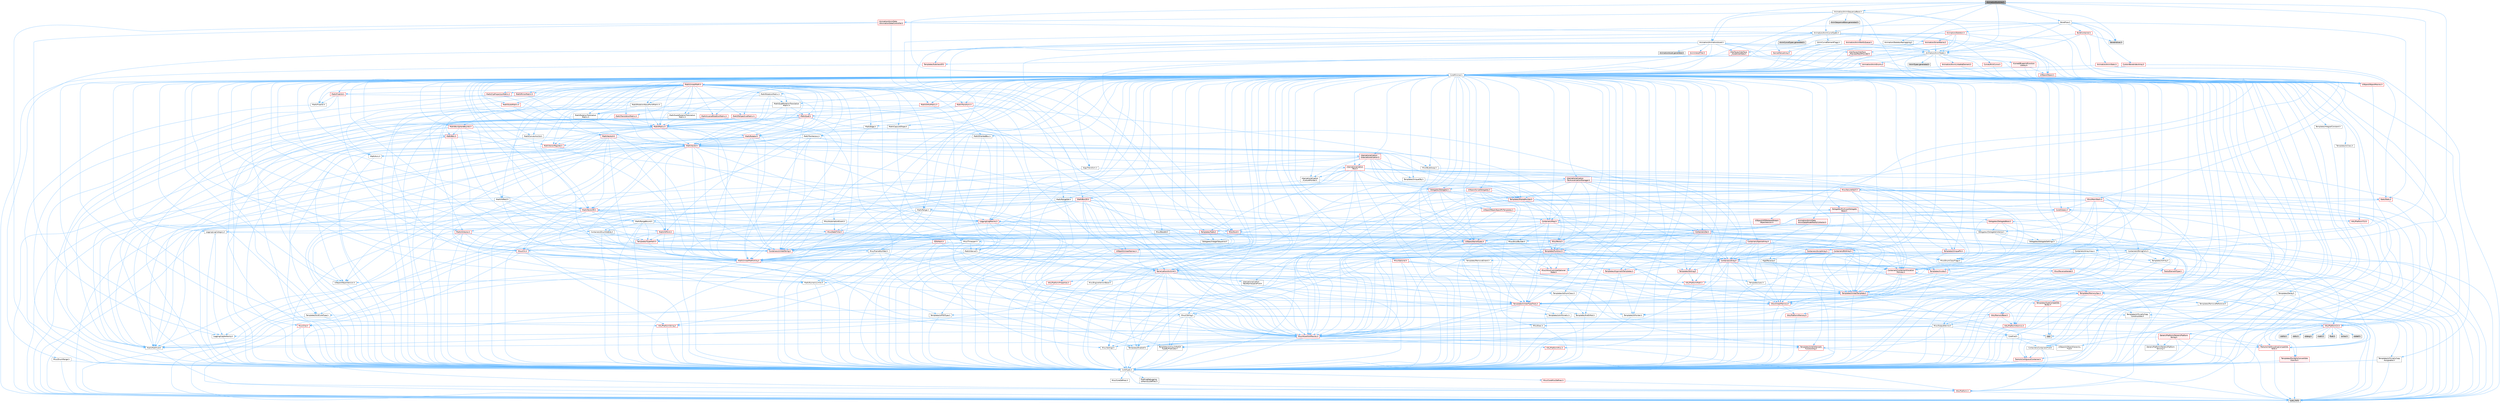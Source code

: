 digraph "AnimationRuntime.h"
{
 // INTERACTIVE_SVG=YES
 // LATEX_PDF_SIZE
  bgcolor="transparent";
  edge [fontname=Helvetica,fontsize=10,labelfontname=Helvetica,labelfontsize=10];
  node [fontname=Helvetica,fontsize=10,shape=box,height=0.2,width=0.4];
  Node1 [id="Node000001",label="AnimationRuntime.h",height=0.2,width=0.4,color="gray40", fillcolor="grey60", style="filled", fontcolor="black",tooltip=" "];
  Node1 -> Node2 [id="edge1_Node000001_Node000002",color="steelblue1",style="solid",tooltip=" "];
  Node2 [id="Node000002",label="CoreMinimal.h",height=0.2,width=0.4,color="grey40", fillcolor="white", style="filled",URL="$d7/d67/CoreMinimal_8h.html",tooltip=" "];
  Node2 -> Node3 [id="edge2_Node000002_Node000003",color="steelblue1",style="solid",tooltip=" "];
  Node3 [id="Node000003",label="CoreTypes.h",height=0.2,width=0.4,color="grey40", fillcolor="white", style="filled",URL="$dc/dec/CoreTypes_8h.html",tooltip=" "];
  Node3 -> Node4 [id="edge3_Node000003_Node000004",color="steelblue1",style="solid",tooltip=" "];
  Node4 [id="Node000004",label="HAL/Platform.h",height=0.2,width=0.4,color="red", fillcolor="#FFF0F0", style="filled",URL="$d9/dd0/Platform_8h.html",tooltip=" "];
  Node4 -> Node7 [id="edge4_Node000004_Node000007",color="steelblue1",style="solid",tooltip=" "];
  Node7 [id="Node000007",label="type_traits",height=0.2,width=0.4,color="grey60", fillcolor="#E0E0E0", style="filled",tooltip=" "];
  Node3 -> Node14 [id="edge5_Node000003_Node000014",color="steelblue1",style="solid",tooltip=" "];
  Node14 [id="Node000014",label="ProfilingDebugging\l/UMemoryDefines.h",height=0.2,width=0.4,color="grey40", fillcolor="white", style="filled",URL="$d2/da2/UMemoryDefines_8h.html",tooltip=" "];
  Node3 -> Node15 [id="edge6_Node000003_Node000015",color="steelblue1",style="solid",tooltip=" "];
  Node15 [id="Node000015",label="Misc/CoreMiscDefines.h",height=0.2,width=0.4,color="red", fillcolor="#FFF0F0", style="filled",URL="$da/d38/CoreMiscDefines_8h.html",tooltip=" "];
  Node15 -> Node4 [id="edge7_Node000015_Node000004",color="steelblue1",style="solid",tooltip=" "];
  Node3 -> Node16 [id="edge8_Node000003_Node000016",color="steelblue1",style="solid",tooltip=" "];
  Node16 [id="Node000016",label="Misc/CoreDefines.h",height=0.2,width=0.4,color="grey40", fillcolor="white", style="filled",URL="$d3/dd2/CoreDefines_8h.html",tooltip=" "];
  Node2 -> Node17 [id="edge9_Node000002_Node000017",color="steelblue1",style="solid",tooltip=" "];
  Node17 [id="Node000017",label="CoreFwd.h",height=0.2,width=0.4,color="grey40", fillcolor="white", style="filled",URL="$d1/d1e/CoreFwd_8h.html",tooltip=" "];
  Node17 -> Node3 [id="edge10_Node000017_Node000003",color="steelblue1",style="solid",tooltip=" "];
  Node17 -> Node18 [id="edge11_Node000017_Node000018",color="steelblue1",style="solid",tooltip=" "];
  Node18 [id="Node000018",label="Containers/ContainersFwd.h",height=0.2,width=0.4,color="grey40", fillcolor="white", style="filled",URL="$d4/d0a/ContainersFwd_8h.html",tooltip=" "];
  Node18 -> Node4 [id="edge12_Node000018_Node000004",color="steelblue1",style="solid",tooltip=" "];
  Node18 -> Node3 [id="edge13_Node000018_Node000003",color="steelblue1",style="solid",tooltip=" "];
  Node18 -> Node19 [id="edge14_Node000018_Node000019",color="steelblue1",style="solid",tooltip=" "];
  Node19 [id="Node000019",label="Traits/IsContiguousContainer.h",height=0.2,width=0.4,color="red", fillcolor="#FFF0F0", style="filled",URL="$d5/d3c/IsContiguousContainer_8h.html",tooltip=" "];
  Node19 -> Node3 [id="edge15_Node000019_Node000003",color="steelblue1",style="solid",tooltip=" "];
  Node17 -> Node22 [id="edge16_Node000017_Node000022",color="steelblue1",style="solid",tooltip=" "];
  Node22 [id="Node000022",label="Math/MathFwd.h",height=0.2,width=0.4,color="grey40", fillcolor="white", style="filled",URL="$d2/d10/MathFwd_8h.html",tooltip=" "];
  Node22 -> Node4 [id="edge17_Node000022_Node000004",color="steelblue1",style="solid",tooltip=" "];
  Node17 -> Node23 [id="edge18_Node000017_Node000023",color="steelblue1",style="solid",tooltip=" "];
  Node23 [id="Node000023",label="UObject/UObjectHierarchy\lFwd.h",height=0.2,width=0.4,color="grey40", fillcolor="white", style="filled",URL="$d3/d13/UObjectHierarchyFwd_8h.html",tooltip=" "];
  Node2 -> Node23 [id="edge19_Node000002_Node000023",color="steelblue1",style="solid",tooltip=" "];
  Node2 -> Node18 [id="edge20_Node000002_Node000018",color="steelblue1",style="solid",tooltip=" "];
  Node2 -> Node24 [id="edge21_Node000002_Node000024",color="steelblue1",style="solid",tooltip=" "];
  Node24 [id="Node000024",label="Misc/VarArgs.h",height=0.2,width=0.4,color="grey40", fillcolor="white", style="filled",URL="$d5/d6f/VarArgs_8h.html",tooltip=" "];
  Node24 -> Node3 [id="edge22_Node000024_Node000003",color="steelblue1",style="solid",tooltip=" "];
  Node2 -> Node25 [id="edge23_Node000002_Node000025",color="steelblue1",style="solid",tooltip=" "];
  Node25 [id="Node000025",label="Logging/LogVerbosity.h",height=0.2,width=0.4,color="grey40", fillcolor="white", style="filled",URL="$d2/d8f/LogVerbosity_8h.html",tooltip=" "];
  Node25 -> Node3 [id="edge24_Node000025_Node000003",color="steelblue1",style="solid",tooltip=" "];
  Node2 -> Node26 [id="edge25_Node000002_Node000026",color="steelblue1",style="solid",tooltip=" "];
  Node26 [id="Node000026",label="Misc/OutputDevice.h",height=0.2,width=0.4,color="grey40", fillcolor="white", style="filled",URL="$d7/d32/OutputDevice_8h.html",tooltip=" "];
  Node26 -> Node17 [id="edge26_Node000026_Node000017",color="steelblue1",style="solid",tooltip=" "];
  Node26 -> Node3 [id="edge27_Node000026_Node000003",color="steelblue1",style="solid",tooltip=" "];
  Node26 -> Node25 [id="edge28_Node000026_Node000025",color="steelblue1",style="solid",tooltip=" "];
  Node26 -> Node24 [id="edge29_Node000026_Node000024",color="steelblue1",style="solid",tooltip=" "];
  Node26 -> Node27 [id="edge30_Node000026_Node000027",color="steelblue1",style="solid",tooltip=" "];
  Node27 [id="Node000027",label="Templates/IsArrayOrRefOf\lTypeByPredicate.h",height=0.2,width=0.4,color="grey40", fillcolor="white", style="filled",URL="$d6/da1/IsArrayOrRefOfTypeByPredicate_8h.html",tooltip=" "];
  Node27 -> Node3 [id="edge31_Node000027_Node000003",color="steelblue1",style="solid",tooltip=" "];
  Node26 -> Node28 [id="edge32_Node000026_Node000028",color="steelblue1",style="solid",tooltip=" "];
  Node28 [id="Node000028",label="Templates/IsValidVariadic\lFunctionArg.h",height=0.2,width=0.4,color="red", fillcolor="#FFF0F0", style="filled",URL="$d0/dc8/IsValidVariadicFunctionArg_8h.html",tooltip=" "];
  Node28 -> Node3 [id="edge33_Node000028_Node000003",color="steelblue1",style="solid",tooltip=" "];
  Node28 -> Node7 [id="edge34_Node000028_Node000007",color="steelblue1",style="solid",tooltip=" "];
  Node26 -> Node30 [id="edge35_Node000026_Node000030",color="steelblue1",style="solid",tooltip=" "];
  Node30 [id="Node000030",label="Traits/IsCharEncodingCompatible\lWith.h",height=0.2,width=0.4,color="red", fillcolor="#FFF0F0", style="filled",URL="$df/dd1/IsCharEncodingCompatibleWith_8h.html",tooltip=" "];
  Node30 -> Node7 [id="edge36_Node000030_Node000007",color="steelblue1",style="solid",tooltip=" "];
  Node2 -> Node32 [id="edge37_Node000002_Node000032",color="steelblue1",style="solid",tooltip=" "];
  Node32 [id="Node000032",label="HAL/PlatformCrt.h",height=0.2,width=0.4,color="red", fillcolor="#FFF0F0", style="filled",URL="$d8/d75/PlatformCrt_8h.html",tooltip=" "];
  Node32 -> Node33 [id="edge38_Node000032_Node000033",color="steelblue1",style="solid",tooltip=" "];
  Node33 [id="Node000033",label="new",height=0.2,width=0.4,color="grey60", fillcolor="#E0E0E0", style="filled",tooltip=" "];
  Node32 -> Node34 [id="edge39_Node000032_Node000034",color="steelblue1",style="solid",tooltip=" "];
  Node34 [id="Node000034",label="wchar.h",height=0.2,width=0.4,color="grey60", fillcolor="#E0E0E0", style="filled",tooltip=" "];
  Node32 -> Node35 [id="edge40_Node000032_Node000035",color="steelblue1",style="solid",tooltip=" "];
  Node35 [id="Node000035",label="stddef.h",height=0.2,width=0.4,color="grey60", fillcolor="#E0E0E0", style="filled",tooltip=" "];
  Node32 -> Node36 [id="edge41_Node000032_Node000036",color="steelblue1",style="solid",tooltip=" "];
  Node36 [id="Node000036",label="stdlib.h",height=0.2,width=0.4,color="grey60", fillcolor="#E0E0E0", style="filled",tooltip=" "];
  Node32 -> Node37 [id="edge42_Node000032_Node000037",color="steelblue1",style="solid",tooltip=" "];
  Node37 [id="Node000037",label="stdio.h",height=0.2,width=0.4,color="grey60", fillcolor="#E0E0E0", style="filled",tooltip=" "];
  Node32 -> Node38 [id="edge43_Node000032_Node000038",color="steelblue1",style="solid",tooltip=" "];
  Node38 [id="Node000038",label="stdarg.h",height=0.2,width=0.4,color="grey60", fillcolor="#E0E0E0", style="filled",tooltip=" "];
  Node32 -> Node39 [id="edge44_Node000032_Node000039",color="steelblue1",style="solid",tooltip=" "];
  Node39 [id="Node000039",label="math.h",height=0.2,width=0.4,color="grey60", fillcolor="#E0E0E0", style="filled",tooltip=" "];
  Node32 -> Node40 [id="edge45_Node000032_Node000040",color="steelblue1",style="solid",tooltip=" "];
  Node40 [id="Node000040",label="float.h",height=0.2,width=0.4,color="grey60", fillcolor="#E0E0E0", style="filled",tooltip=" "];
  Node2 -> Node42 [id="edge46_Node000002_Node000042",color="steelblue1",style="solid",tooltip=" "];
  Node42 [id="Node000042",label="HAL/PlatformMisc.h",height=0.2,width=0.4,color="red", fillcolor="#FFF0F0", style="filled",URL="$d0/df5/PlatformMisc_8h.html",tooltip=" "];
  Node42 -> Node3 [id="edge47_Node000042_Node000003",color="steelblue1",style="solid",tooltip=" "];
  Node2 -> Node61 [id="edge48_Node000002_Node000061",color="steelblue1",style="solid",tooltip=" "];
  Node61 [id="Node000061",label="Misc/AssertionMacros.h",height=0.2,width=0.4,color="red", fillcolor="#FFF0F0", style="filled",URL="$d0/dfa/AssertionMacros_8h.html",tooltip=" "];
  Node61 -> Node3 [id="edge49_Node000061_Node000003",color="steelblue1",style="solid",tooltip=" "];
  Node61 -> Node4 [id="edge50_Node000061_Node000004",color="steelblue1",style="solid",tooltip=" "];
  Node61 -> Node42 [id="edge51_Node000061_Node000042",color="steelblue1",style="solid",tooltip=" "];
  Node61 -> Node62 [id="edge52_Node000061_Node000062",color="steelblue1",style="solid",tooltip=" "];
  Node62 [id="Node000062",label="Templates/EnableIf.h",height=0.2,width=0.4,color="grey40", fillcolor="white", style="filled",URL="$d7/d60/EnableIf_8h.html",tooltip=" "];
  Node62 -> Node3 [id="edge53_Node000062_Node000003",color="steelblue1",style="solid",tooltip=" "];
  Node61 -> Node27 [id="edge54_Node000061_Node000027",color="steelblue1",style="solid",tooltip=" "];
  Node61 -> Node28 [id="edge55_Node000061_Node000028",color="steelblue1",style="solid",tooltip=" "];
  Node61 -> Node30 [id="edge56_Node000061_Node000030",color="steelblue1",style="solid",tooltip=" "];
  Node61 -> Node24 [id="edge57_Node000061_Node000024",color="steelblue1",style="solid",tooltip=" "];
  Node2 -> Node70 [id="edge58_Node000002_Node000070",color="steelblue1",style="solid",tooltip=" "];
  Node70 [id="Node000070",label="Templates/IsPointer.h",height=0.2,width=0.4,color="grey40", fillcolor="white", style="filled",URL="$d7/d05/IsPointer_8h.html",tooltip=" "];
  Node70 -> Node3 [id="edge59_Node000070_Node000003",color="steelblue1",style="solid",tooltip=" "];
  Node2 -> Node71 [id="edge60_Node000002_Node000071",color="steelblue1",style="solid",tooltip=" "];
  Node71 [id="Node000071",label="HAL/PlatformMemory.h",height=0.2,width=0.4,color="red", fillcolor="#FFF0F0", style="filled",URL="$de/d68/PlatformMemory_8h.html",tooltip=" "];
  Node71 -> Node3 [id="edge61_Node000071_Node000003",color="steelblue1",style="solid",tooltip=" "];
  Node2 -> Node54 [id="edge62_Node000002_Node000054",color="steelblue1",style="solid",tooltip=" "];
  Node54 [id="Node000054",label="HAL/PlatformAtomics.h",height=0.2,width=0.4,color="red", fillcolor="#FFF0F0", style="filled",URL="$d3/d36/PlatformAtomics_8h.html",tooltip=" "];
  Node54 -> Node3 [id="edge63_Node000054_Node000003",color="steelblue1",style="solid",tooltip=" "];
  Node2 -> Node76 [id="edge64_Node000002_Node000076",color="steelblue1",style="solid",tooltip=" "];
  Node76 [id="Node000076",label="Misc/Exec.h",height=0.2,width=0.4,color="grey40", fillcolor="white", style="filled",URL="$de/ddb/Exec_8h.html",tooltip=" "];
  Node76 -> Node3 [id="edge65_Node000076_Node000003",color="steelblue1",style="solid",tooltip=" "];
  Node76 -> Node61 [id="edge66_Node000076_Node000061",color="steelblue1",style="solid",tooltip=" "];
  Node2 -> Node77 [id="edge67_Node000002_Node000077",color="steelblue1",style="solid",tooltip=" "];
  Node77 [id="Node000077",label="HAL/MemoryBase.h",height=0.2,width=0.4,color="red", fillcolor="#FFF0F0", style="filled",URL="$d6/d9f/MemoryBase_8h.html",tooltip=" "];
  Node77 -> Node3 [id="edge68_Node000077_Node000003",color="steelblue1",style="solid",tooltip=" "];
  Node77 -> Node54 [id="edge69_Node000077_Node000054",color="steelblue1",style="solid",tooltip=" "];
  Node77 -> Node32 [id="edge70_Node000077_Node000032",color="steelblue1",style="solid",tooltip=" "];
  Node77 -> Node76 [id="edge71_Node000077_Node000076",color="steelblue1",style="solid",tooltip=" "];
  Node77 -> Node26 [id="edge72_Node000077_Node000026",color="steelblue1",style="solid",tooltip=" "];
  Node2 -> Node87 [id="edge73_Node000002_Node000087",color="steelblue1",style="solid",tooltip=" "];
  Node87 [id="Node000087",label="HAL/UnrealMemory.h",height=0.2,width=0.4,color="red", fillcolor="#FFF0F0", style="filled",URL="$d9/d96/UnrealMemory_8h.html",tooltip=" "];
  Node87 -> Node3 [id="edge74_Node000087_Node000003",color="steelblue1",style="solid",tooltip=" "];
  Node87 -> Node77 [id="edge75_Node000087_Node000077",color="steelblue1",style="solid",tooltip=" "];
  Node87 -> Node71 [id="edge76_Node000087_Node000071",color="steelblue1",style="solid",tooltip=" "];
  Node87 -> Node70 [id="edge77_Node000087_Node000070",color="steelblue1",style="solid",tooltip=" "];
  Node2 -> Node89 [id="edge78_Node000002_Node000089",color="steelblue1",style="solid",tooltip=" "];
  Node89 [id="Node000089",label="Templates/IsArithmetic.h",height=0.2,width=0.4,color="grey40", fillcolor="white", style="filled",URL="$d2/d5d/IsArithmetic_8h.html",tooltip=" "];
  Node89 -> Node3 [id="edge79_Node000089_Node000003",color="steelblue1",style="solid",tooltip=" "];
  Node2 -> Node83 [id="edge80_Node000002_Node000083",color="steelblue1",style="solid",tooltip=" "];
  Node83 [id="Node000083",label="Templates/AndOrNot.h",height=0.2,width=0.4,color="grey40", fillcolor="white", style="filled",URL="$db/d0a/AndOrNot_8h.html",tooltip=" "];
  Node83 -> Node3 [id="edge81_Node000083_Node000003",color="steelblue1",style="solid",tooltip=" "];
  Node2 -> Node90 [id="edge82_Node000002_Node000090",color="steelblue1",style="solid",tooltip=" "];
  Node90 [id="Node000090",label="Templates/IsPODType.h",height=0.2,width=0.4,color="grey40", fillcolor="white", style="filled",URL="$d7/db1/IsPODType_8h.html",tooltip=" "];
  Node90 -> Node3 [id="edge83_Node000090_Node000003",color="steelblue1",style="solid",tooltip=" "];
  Node2 -> Node91 [id="edge84_Node000002_Node000091",color="steelblue1",style="solid",tooltip=" "];
  Node91 [id="Node000091",label="Templates/IsUECoreType.h",height=0.2,width=0.4,color="grey40", fillcolor="white", style="filled",URL="$d1/db8/IsUECoreType_8h.html",tooltip=" "];
  Node91 -> Node3 [id="edge85_Node000091_Node000003",color="steelblue1",style="solid",tooltip=" "];
  Node91 -> Node7 [id="edge86_Node000091_Node000007",color="steelblue1",style="solid",tooltip=" "];
  Node2 -> Node84 [id="edge87_Node000002_Node000084",color="steelblue1",style="solid",tooltip=" "];
  Node84 [id="Node000084",label="Templates/IsTriviallyCopy\lConstructible.h",height=0.2,width=0.4,color="grey40", fillcolor="white", style="filled",URL="$d3/d78/IsTriviallyCopyConstructible_8h.html",tooltip=" "];
  Node84 -> Node3 [id="edge88_Node000084_Node000003",color="steelblue1",style="solid",tooltip=" "];
  Node84 -> Node7 [id="edge89_Node000084_Node000007",color="steelblue1",style="solid",tooltip=" "];
  Node2 -> Node92 [id="edge90_Node000002_Node000092",color="steelblue1",style="solid",tooltip=" "];
  Node92 [id="Node000092",label="Templates/UnrealTypeTraits.h",height=0.2,width=0.4,color="red", fillcolor="#FFF0F0", style="filled",URL="$d2/d2d/UnrealTypeTraits_8h.html",tooltip=" "];
  Node92 -> Node3 [id="edge91_Node000092_Node000003",color="steelblue1",style="solid",tooltip=" "];
  Node92 -> Node70 [id="edge92_Node000092_Node000070",color="steelblue1",style="solid",tooltip=" "];
  Node92 -> Node61 [id="edge93_Node000092_Node000061",color="steelblue1",style="solid",tooltip=" "];
  Node92 -> Node83 [id="edge94_Node000092_Node000083",color="steelblue1",style="solid",tooltip=" "];
  Node92 -> Node62 [id="edge95_Node000092_Node000062",color="steelblue1",style="solid",tooltip=" "];
  Node92 -> Node89 [id="edge96_Node000092_Node000089",color="steelblue1",style="solid",tooltip=" "];
  Node92 -> Node90 [id="edge97_Node000092_Node000090",color="steelblue1",style="solid",tooltip=" "];
  Node92 -> Node91 [id="edge98_Node000092_Node000091",color="steelblue1",style="solid",tooltip=" "];
  Node92 -> Node84 [id="edge99_Node000092_Node000084",color="steelblue1",style="solid",tooltip=" "];
  Node2 -> Node62 [id="edge100_Node000002_Node000062",color="steelblue1",style="solid",tooltip=" "];
  Node2 -> Node94 [id="edge101_Node000002_Node000094",color="steelblue1",style="solid",tooltip=" "];
  Node94 [id="Node000094",label="Templates/RemoveReference.h",height=0.2,width=0.4,color="grey40", fillcolor="white", style="filled",URL="$da/dbe/RemoveReference_8h.html",tooltip=" "];
  Node94 -> Node3 [id="edge102_Node000094_Node000003",color="steelblue1",style="solid",tooltip=" "];
  Node2 -> Node95 [id="edge103_Node000002_Node000095",color="steelblue1",style="solid",tooltip=" "];
  Node95 [id="Node000095",label="Templates/IntegralConstant.h",height=0.2,width=0.4,color="grey40", fillcolor="white", style="filled",URL="$db/d1b/IntegralConstant_8h.html",tooltip=" "];
  Node95 -> Node3 [id="edge104_Node000095_Node000003",color="steelblue1",style="solid",tooltip=" "];
  Node2 -> Node96 [id="edge105_Node000002_Node000096",color="steelblue1",style="solid",tooltip=" "];
  Node96 [id="Node000096",label="Templates/IsClass.h",height=0.2,width=0.4,color="grey40", fillcolor="white", style="filled",URL="$db/dcb/IsClass_8h.html",tooltip=" "];
  Node96 -> Node3 [id="edge106_Node000096_Node000003",color="steelblue1",style="solid",tooltip=" "];
  Node2 -> Node97 [id="edge107_Node000002_Node000097",color="steelblue1",style="solid",tooltip=" "];
  Node97 [id="Node000097",label="Templates/TypeCompatible\lBytes.h",height=0.2,width=0.4,color="red", fillcolor="#FFF0F0", style="filled",URL="$df/d0a/TypeCompatibleBytes_8h.html",tooltip=" "];
  Node97 -> Node3 [id="edge108_Node000097_Node000003",color="steelblue1",style="solid",tooltip=" "];
  Node97 -> Node33 [id="edge109_Node000097_Node000033",color="steelblue1",style="solid",tooltip=" "];
  Node97 -> Node7 [id="edge110_Node000097_Node000007",color="steelblue1",style="solid",tooltip=" "];
  Node2 -> Node19 [id="edge111_Node000002_Node000019",color="steelblue1",style="solid",tooltip=" "];
  Node2 -> Node98 [id="edge112_Node000002_Node000098",color="steelblue1",style="solid",tooltip=" "];
  Node98 [id="Node000098",label="Templates/UnrealTemplate.h",height=0.2,width=0.4,color="red", fillcolor="#FFF0F0", style="filled",URL="$d4/d24/UnrealTemplate_8h.html",tooltip=" "];
  Node98 -> Node3 [id="edge113_Node000098_Node000003",color="steelblue1",style="solid",tooltip=" "];
  Node98 -> Node70 [id="edge114_Node000098_Node000070",color="steelblue1",style="solid",tooltip=" "];
  Node98 -> Node87 [id="edge115_Node000098_Node000087",color="steelblue1",style="solid",tooltip=" "];
  Node98 -> Node92 [id="edge116_Node000098_Node000092",color="steelblue1",style="solid",tooltip=" "];
  Node98 -> Node94 [id="edge117_Node000098_Node000094",color="steelblue1",style="solid",tooltip=" "];
  Node98 -> Node97 [id="edge118_Node000098_Node000097",color="steelblue1",style="solid",tooltip=" "];
  Node98 -> Node19 [id="edge119_Node000098_Node000019",color="steelblue1",style="solid",tooltip=" "];
  Node98 -> Node7 [id="edge120_Node000098_Node000007",color="steelblue1",style="solid",tooltip=" "];
  Node2 -> Node47 [id="edge121_Node000002_Node000047",color="steelblue1",style="solid",tooltip=" "];
  Node47 [id="Node000047",label="Math/NumericLimits.h",height=0.2,width=0.4,color="grey40", fillcolor="white", style="filled",URL="$df/d1b/NumericLimits_8h.html",tooltip=" "];
  Node47 -> Node3 [id="edge122_Node000047_Node000003",color="steelblue1",style="solid",tooltip=" "];
  Node2 -> Node102 [id="edge123_Node000002_Node000102",color="steelblue1",style="solid",tooltip=" "];
  Node102 [id="Node000102",label="HAL/PlatformMath.h",height=0.2,width=0.4,color="red", fillcolor="#FFF0F0", style="filled",URL="$dc/d53/PlatformMath_8h.html",tooltip=" "];
  Node102 -> Node3 [id="edge124_Node000102_Node000003",color="steelblue1",style="solid",tooltip=" "];
  Node2 -> Node85 [id="edge125_Node000002_Node000085",color="steelblue1",style="solid",tooltip=" "];
  Node85 [id="Node000085",label="Templates/IsTriviallyCopy\lAssignable.h",height=0.2,width=0.4,color="grey40", fillcolor="white", style="filled",URL="$d2/df2/IsTriviallyCopyAssignable_8h.html",tooltip=" "];
  Node85 -> Node3 [id="edge126_Node000085_Node000003",color="steelblue1",style="solid",tooltip=" "];
  Node85 -> Node7 [id="edge127_Node000085_Node000007",color="steelblue1",style="solid",tooltip=" "];
  Node2 -> Node110 [id="edge128_Node000002_Node000110",color="steelblue1",style="solid",tooltip=" "];
  Node110 [id="Node000110",label="Templates/MemoryOps.h",height=0.2,width=0.4,color="red", fillcolor="#FFF0F0", style="filled",URL="$db/dea/MemoryOps_8h.html",tooltip=" "];
  Node110 -> Node3 [id="edge129_Node000110_Node000003",color="steelblue1",style="solid",tooltip=" "];
  Node110 -> Node87 [id="edge130_Node000110_Node000087",color="steelblue1",style="solid",tooltip=" "];
  Node110 -> Node85 [id="edge131_Node000110_Node000085",color="steelblue1",style="solid",tooltip=" "];
  Node110 -> Node84 [id="edge132_Node000110_Node000084",color="steelblue1",style="solid",tooltip=" "];
  Node110 -> Node92 [id="edge133_Node000110_Node000092",color="steelblue1",style="solid",tooltip=" "];
  Node110 -> Node33 [id="edge134_Node000110_Node000033",color="steelblue1",style="solid",tooltip=" "];
  Node110 -> Node7 [id="edge135_Node000110_Node000007",color="steelblue1",style="solid",tooltip=" "];
  Node2 -> Node111 [id="edge136_Node000002_Node000111",color="steelblue1",style="solid",tooltip=" "];
  Node111 [id="Node000111",label="Containers/ContainerAllocation\lPolicies.h",height=0.2,width=0.4,color="red", fillcolor="#FFF0F0", style="filled",URL="$d7/dff/ContainerAllocationPolicies_8h.html",tooltip=" "];
  Node111 -> Node3 [id="edge137_Node000111_Node000003",color="steelblue1",style="solid",tooltip=" "];
  Node111 -> Node111 [id="edge138_Node000111_Node000111",color="steelblue1",style="solid",tooltip=" "];
  Node111 -> Node102 [id="edge139_Node000111_Node000102",color="steelblue1",style="solid",tooltip=" "];
  Node111 -> Node87 [id="edge140_Node000111_Node000087",color="steelblue1",style="solid",tooltip=" "];
  Node111 -> Node47 [id="edge141_Node000111_Node000047",color="steelblue1",style="solid",tooltip=" "];
  Node111 -> Node61 [id="edge142_Node000111_Node000061",color="steelblue1",style="solid",tooltip=" "];
  Node111 -> Node110 [id="edge143_Node000111_Node000110",color="steelblue1",style="solid",tooltip=" "];
  Node111 -> Node97 [id="edge144_Node000111_Node000097",color="steelblue1",style="solid",tooltip=" "];
  Node111 -> Node7 [id="edge145_Node000111_Node000007",color="steelblue1",style="solid",tooltip=" "];
  Node2 -> Node114 [id="edge146_Node000002_Node000114",color="steelblue1",style="solid",tooltip=" "];
  Node114 [id="Node000114",label="Templates/IsEnumClass.h",height=0.2,width=0.4,color="grey40", fillcolor="white", style="filled",URL="$d7/d15/IsEnumClass_8h.html",tooltip=" "];
  Node114 -> Node3 [id="edge147_Node000114_Node000003",color="steelblue1",style="solid",tooltip=" "];
  Node114 -> Node83 [id="edge148_Node000114_Node000083",color="steelblue1",style="solid",tooltip=" "];
  Node2 -> Node115 [id="edge149_Node000002_Node000115",color="steelblue1",style="solid",tooltip=" "];
  Node115 [id="Node000115",label="HAL/PlatformProperties.h",height=0.2,width=0.4,color="red", fillcolor="#FFF0F0", style="filled",URL="$d9/db0/PlatformProperties_8h.html",tooltip=" "];
  Node115 -> Node3 [id="edge150_Node000115_Node000003",color="steelblue1",style="solid",tooltip=" "];
  Node2 -> Node118 [id="edge151_Node000002_Node000118",color="steelblue1",style="solid",tooltip=" "];
  Node118 [id="Node000118",label="Misc/EngineVersionBase.h",height=0.2,width=0.4,color="grey40", fillcolor="white", style="filled",URL="$d5/d2b/EngineVersionBase_8h.html",tooltip=" "];
  Node118 -> Node3 [id="edge152_Node000118_Node000003",color="steelblue1",style="solid",tooltip=" "];
  Node2 -> Node119 [id="edge153_Node000002_Node000119",color="steelblue1",style="solid",tooltip=" "];
  Node119 [id="Node000119",label="Internationalization\l/TextNamespaceFwd.h",height=0.2,width=0.4,color="grey40", fillcolor="white", style="filled",URL="$d8/d97/TextNamespaceFwd_8h.html",tooltip=" "];
  Node119 -> Node3 [id="edge154_Node000119_Node000003",color="steelblue1",style="solid",tooltip=" "];
  Node2 -> Node120 [id="edge155_Node000002_Node000120",color="steelblue1",style="solid",tooltip=" "];
  Node120 [id="Node000120",label="Serialization/Archive.h",height=0.2,width=0.4,color="red", fillcolor="#FFF0F0", style="filled",URL="$d7/d3b/Archive_8h.html",tooltip=" "];
  Node120 -> Node17 [id="edge156_Node000120_Node000017",color="steelblue1",style="solid",tooltip=" "];
  Node120 -> Node3 [id="edge157_Node000120_Node000003",color="steelblue1",style="solid",tooltip=" "];
  Node120 -> Node115 [id="edge158_Node000120_Node000115",color="steelblue1",style="solid",tooltip=" "];
  Node120 -> Node119 [id="edge159_Node000120_Node000119",color="steelblue1",style="solid",tooltip=" "];
  Node120 -> Node22 [id="edge160_Node000120_Node000022",color="steelblue1",style="solid",tooltip=" "];
  Node120 -> Node61 [id="edge161_Node000120_Node000061",color="steelblue1",style="solid",tooltip=" "];
  Node120 -> Node118 [id="edge162_Node000120_Node000118",color="steelblue1",style="solid",tooltip=" "];
  Node120 -> Node24 [id="edge163_Node000120_Node000024",color="steelblue1",style="solid",tooltip=" "];
  Node120 -> Node62 [id="edge164_Node000120_Node000062",color="steelblue1",style="solid",tooltip=" "];
  Node120 -> Node27 [id="edge165_Node000120_Node000027",color="steelblue1",style="solid",tooltip=" "];
  Node120 -> Node114 [id="edge166_Node000120_Node000114",color="steelblue1",style="solid",tooltip=" "];
  Node120 -> Node28 [id="edge167_Node000120_Node000028",color="steelblue1",style="solid",tooltip=" "];
  Node120 -> Node98 [id="edge168_Node000120_Node000098",color="steelblue1",style="solid",tooltip=" "];
  Node120 -> Node30 [id="edge169_Node000120_Node000030",color="steelblue1",style="solid",tooltip=" "];
  Node120 -> Node123 [id="edge170_Node000120_Node000123",color="steelblue1",style="solid",tooltip=" "];
  Node123 [id="Node000123",label="UObject/ObjectVersion.h",height=0.2,width=0.4,color="grey40", fillcolor="white", style="filled",URL="$da/d63/ObjectVersion_8h.html",tooltip=" "];
  Node123 -> Node3 [id="edge171_Node000123_Node000003",color="steelblue1",style="solid",tooltip=" "];
  Node2 -> Node124 [id="edge172_Node000002_Node000124",color="steelblue1",style="solid",tooltip=" "];
  Node124 [id="Node000124",label="Templates/Less.h",height=0.2,width=0.4,color="grey40", fillcolor="white", style="filled",URL="$de/dc8/Less_8h.html",tooltip=" "];
  Node124 -> Node3 [id="edge173_Node000124_Node000003",color="steelblue1",style="solid",tooltip=" "];
  Node124 -> Node98 [id="edge174_Node000124_Node000098",color="steelblue1",style="solid",tooltip=" "];
  Node2 -> Node125 [id="edge175_Node000002_Node000125",color="steelblue1",style="solid",tooltip=" "];
  Node125 [id="Node000125",label="Templates/Sorting.h",height=0.2,width=0.4,color="red", fillcolor="#FFF0F0", style="filled",URL="$d3/d9e/Sorting_8h.html",tooltip=" "];
  Node125 -> Node3 [id="edge176_Node000125_Node000003",color="steelblue1",style="solid",tooltip=" "];
  Node125 -> Node102 [id="edge177_Node000125_Node000102",color="steelblue1",style="solid",tooltip=" "];
  Node125 -> Node124 [id="edge178_Node000125_Node000124",color="steelblue1",style="solid",tooltip=" "];
  Node2 -> Node136 [id="edge179_Node000002_Node000136",color="steelblue1",style="solid",tooltip=" "];
  Node136 [id="Node000136",label="Misc/Char.h",height=0.2,width=0.4,color="red", fillcolor="#FFF0F0", style="filled",URL="$d0/d58/Char_8h.html",tooltip=" "];
  Node136 -> Node3 [id="edge180_Node000136_Node000003",color="steelblue1",style="solid",tooltip=" "];
  Node136 -> Node7 [id="edge181_Node000136_Node000007",color="steelblue1",style="solid",tooltip=" "];
  Node2 -> Node139 [id="edge182_Node000002_Node000139",color="steelblue1",style="solid",tooltip=" "];
  Node139 [id="Node000139",label="GenericPlatform/GenericPlatform\lStricmp.h",height=0.2,width=0.4,color="grey40", fillcolor="white", style="filled",URL="$d2/d86/GenericPlatformStricmp_8h.html",tooltip=" "];
  Node139 -> Node3 [id="edge183_Node000139_Node000003",color="steelblue1",style="solid",tooltip=" "];
  Node2 -> Node140 [id="edge184_Node000002_Node000140",color="steelblue1",style="solid",tooltip=" "];
  Node140 [id="Node000140",label="GenericPlatform/GenericPlatform\lString.h",height=0.2,width=0.4,color="red", fillcolor="#FFF0F0", style="filled",URL="$dd/d20/GenericPlatformString_8h.html",tooltip=" "];
  Node140 -> Node3 [id="edge185_Node000140_Node000003",color="steelblue1",style="solid",tooltip=" "];
  Node140 -> Node139 [id="edge186_Node000140_Node000139",color="steelblue1",style="solid",tooltip=" "];
  Node140 -> Node62 [id="edge187_Node000140_Node000062",color="steelblue1",style="solid",tooltip=" "];
  Node140 -> Node30 [id="edge188_Node000140_Node000030",color="steelblue1",style="solid",tooltip=" "];
  Node140 -> Node7 [id="edge189_Node000140_Node000007",color="steelblue1",style="solid",tooltip=" "];
  Node2 -> Node73 [id="edge190_Node000002_Node000073",color="steelblue1",style="solid",tooltip=" "];
  Node73 [id="Node000073",label="HAL/PlatformString.h",height=0.2,width=0.4,color="red", fillcolor="#FFF0F0", style="filled",URL="$db/db5/PlatformString_8h.html",tooltip=" "];
  Node73 -> Node3 [id="edge191_Node000073_Node000003",color="steelblue1",style="solid",tooltip=" "];
  Node2 -> Node143 [id="edge192_Node000002_Node000143",color="steelblue1",style="solid",tooltip=" "];
  Node143 [id="Node000143",label="Misc/CString.h",height=0.2,width=0.4,color="grey40", fillcolor="white", style="filled",URL="$d2/d49/CString_8h.html",tooltip=" "];
  Node143 -> Node3 [id="edge193_Node000143_Node000003",color="steelblue1",style="solid",tooltip=" "];
  Node143 -> Node32 [id="edge194_Node000143_Node000032",color="steelblue1",style="solid",tooltip=" "];
  Node143 -> Node73 [id="edge195_Node000143_Node000073",color="steelblue1",style="solid",tooltip=" "];
  Node143 -> Node61 [id="edge196_Node000143_Node000061",color="steelblue1",style="solid",tooltip=" "];
  Node143 -> Node136 [id="edge197_Node000143_Node000136",color="steelblue1",style="solid",tooltip=" "];
  Node143 -> Node24 [id="edge198_Node000143_Node000024",color="steelblue1",style="solid",tooltip=" "];
  Node143 -> Node27 [id="edge199_Node000143_Node000027",color="steelblue1",style="solid",tooltip=" "];
  Node143 -> Node28 [id="edge200_Node000143_Node000028",color="steelblue1",style="solid",tooltip=" "];
  Node143 -> Node30 [id="edge201_Node000143_Node000030",color="steelblue1",style="solid",tooltip=" "];
  Node2 -> Node144 [id="edge202_Node000002_Node000144",color="steelblue1",style="solid",tooltip=" "];
  Node144 [id="Node000144",label="Misc/Crc.h",height=0.2,width=0.4,color="red", fillcolor="#FFF0F0", style="filled",URL="$d4/dd2/Crc_8h.html",tooltip=" "];
  Node144 -> Node3 [id="edge203_Node000144_Node000003",color="steelblue1",style="solid",tooltip=" "];
  Node144 -> Node73 [id="edge204_Node000144_Node000073",color="steelblue1",style="solid",tooltip=" "];
  Node144 -> Node61 [id="edge205_Node000144_Node000061",color="steelblue1",style="solid",tooltip=" "];
  Node144 -> Node143 [id="edge206_Node000144_Node000143",color="steelblue1",style="solid",tooltip=" "];
  Node144 -> Node136 [id="edge207_Node000144_Node000136",color="steelblue1",style="solid",tooltip=" "];
  Node144 -> Node92 [id="edge208_Node000144_Node000092",color="steelblue1",style="solid",tooltip=" "];
  Node2 -> Node135 [id="edge209_Node000002_Node000135",color="steelblue1",style="solid",tooltip=" "];
  Node135 [id="Node000135",label="Math/UnrealMathUtility.h",height=0.2,width=0.4,color="red", fillcolor="#FFF0F0", style="filled",URL="$db/db8/UnrealMathUtility_8h.html",tooltip=" "];
  Node135 -> Node3 [id="edge210_Node000135_Node000003",color="steelblue1",style="solid",tooltip=" "];
  Node135 -> Node61 [id="edge211_Node000135_Node000061",color="steelblue1",style="solid",tooltip=" "];
  Node135 -> Node102 [id="edge212_Node000135_Node000102",color="steelblue1",style="solid",tooltip=" "];
  Node135 -> Node22 [id="edge213_Node000135_Node000022",color="steelblue1",style="solid",tooltip=" "];
  Node2 -> Node145 [id="edge214_Node000002_Node000145",color="steelblue1",style="solid",tooltip=" "];
  Node145 [id="Node000145",label="Containers/UnrealString.h",height=0.2,width=0.4,color="red", fillcolor="#FFF0F0", style="filled",URL="$d5/dba/UnrealString_8h.html",tooltip=" "];
  Node2 -> Node149 [id="edge215_Node000002_Node000149",color="steelblue1",style="solid",tooltip=" "];
  Node149 [id="Node000149",label="Containers/Array.h",height=0.2,width=0.4,color="red", fillcolor="#FFF0F0", style="filled",URL="$df/dd0/Array_8h.html",tooltip=" "];
  Node149 -> Node3 [id="edge216_Node000149_Node000003",color="steelblue1",style="solid",tooltip=" "];
  Node149 -> Node61 [id="edge217_Node000149_Node000061",color="steelblue1",style="solid",tooltip=" "];
  Node149 -> Node150 [id="edge218_Node000149_Node000150",color="steelblue1",style="solid",tooltip=" "];
  Node150 [id="Node000150",label="Misc/IntrusiveUnsetOptional\lState.h",height=0.2,width=0.4,color="red", fillcolor="#FFF0F0", style="filled",URL="$d2/d0a/IntrusiveUnsetOptionalState_8h.html",tooltip=" "];
  Node149 -> Node152 [id="edge219_Node000149_Node000152",color="steelblue1",style="solid",tooltip=" "];
  Node152 [id="Node000152",label="Misc/ReverseIterate.h",height=0.2,width=0.4,color="red", fillcolor="#FFF0F0", style="filled",URL="$db/de3/ReverseIterate_8h.html",tooltip=" "];
  Node152 -> Node4 [id="edge220_Node000152_Node000004",color="steelblue1",style="solid",tooltip=" "];
  Node149 -> Node87 [id="edge221_Node000149_Node000087",color="steelblue1",style="solid",tooltip=" "];
  Node149 -> Node92 [id="edge222_Node000149_Node000092",color="steelblue1",style="solid",tooltip=" "];
  Node149 -> Node98 [id="edge223_Node000149_Node000098",color="steelblue1",style="solid",tooltip=" "];
  Node149 -> Node111 [id="edge224_Node000149_Node000111",color="steelblue1",style="solid",tooltip=" "];
  Node149 -> Node120 [id="edge225_Node000149_Node000120",color="steelblue1",style="solid",tooltip=" "];
  Node149 -> Node128 [id="edge226_Node000149_Node000128",color="steelblue1",style="solid",tooltip=" "];
  Node128 [id="Node000128",label="Templates/Invoke.h",height=0.2,width=0.4,color="red", fillcolor="#FFF0F0", style="filled",URL="$d7/deb/Invoke_8h.html",tooltip=" "];
  Node128 -> Node3 [id="edge227_Node000128_Node000003",color="steelblue1",style="solid",tooltip=" "];
  Node128 -> Node98 [id="edge228_Node000128_Node000098",color="steelblue1",style="solid",tooltip=" "];
  Node128 -> Node7 [id="edge229_Node000128_Node000007",color="steelblue1",style="solid",tooltip=" "];
  Node149 -> Node124 [id="edge230_Node000149_Node000124",color="steelblue1",style="solid",tooltip=" "];
  Node149 -> Node125 [id="edge231_Node000149_Node000125",color="steelblue1",style="solid",tooltip=" "];
  Node149 -> Node172 [id="edge232_Node000149_Node000172",color="steelblue1",style="solid",tooltip=" "];
  Node172 [id="Node000172",label="Templates/AlignmentTemplates.h",height=0.2,width=0.4,color="red", fillcolor="#FFF0F0", style="filled",URL="$dd/d32/AlignmentTemplates_8h.html",tooltip=" "];
  Node172 -> Node3 [id="edge233_Node000172_Node000003",color="steelblue1",style="solid",tooltip=" "];
  Node172 -> Node70 [id="edge234_Node000172_Node000070",color="steelblue1",style="solid",tooltip=" "];
  Node149 -> Node45 [id="edge235_Node000149_Node000045",color="steelblue1",style="solid",tooltip=" "];
  Node45 [id="Node000045",label="Traits/ElementType.h",height=0.2,width=0.4,color="red", fillcolor="#FFF0F0", style="filled",URL="$d5/d4f/ElementType_8h.html",tooltip=" "];
  Node45 -> Node4 [id="edge236_Node000045_Node000004",color="steelblue1",style="solid",tooltip=" "];
  Node45 -> Node7 [id="edge237_Node000045_Node000007",color="steelblue1",style="solid",tooltip=" "];
  Node149 -> Node7 [id="edge238_Node000149_Node000007",color="steelblue1",style="solid",tooltip=" "];
  Node2 -> Node173 [id="edge239_Node000002_Node000173",color="steelblue1",style="solid",tooltip=" "];
  Node173 [id="Node000173",label="Misc/FrameNumber.h",height=0.2,width=0.4,color="grey40", fillcolor="white", style="filled",URL="$dd/dbd/FrameNumber_8h.html",tooltip=" "];
  Node173 -> Node3 [id="edge240_Node000173_Node000003",color="steelblue1",style="solid",tooltip=" "];
  Node173 -> Node47 [id="edge241_Node000173_Node000047",color="steelblue1",style="solid",tooltip=" "];
  Node173 -> Node135 [id="edge242_Node000173_Node000135",color="steelblue1",style="solid",tooltip=" "];
  Node173 -> Node62 [id="edge243_Node000173_Node000062",color="steelblue1",style="solid",tooltip=" "];
  Node173 -> Node92 [id="edge244_Node000173_Node000092",color="steelblue1",style="solid",tooltip=" "];
  Node2 -> Node174 [id="edge245_Node000002_Node000174",color="steelblue1",style="solid",tooltip=" "];
  Node174 [id="Node000174",label="Misc/Timespan.h",height=0.2,width=0.4,color="grey40", fillcolor="white", style="filled",URL="$da/dd9/Timespan_8h.html",tooltip=" "];
  Node174 -> Node3 [id="edge246_Node000174_Node000003",color="steelblue1",style="solid",tooltip=" "];
  Node174 -> Node175 [id="edge247_Node000174_Node000175",color="steelblue1",style="solid",tooltip=" "];
  Node175 [id="Node000175",label="Math/Interval.h",height=0.2,width=0.4,color="grey40", fillcolor="white", style="filled",URL="$d1/d55/Interval_8h.html",tooltip=" "];
  Node175 -> Node3 [id="edge248_Node000175_Node000003",color="steelblue1",style="solid",tooltip=" "];
  Node175 -> Node89 [id="edge249_Node000175_Node000089",color="steelblue1",style="solid",tooltip=" "];
  Node175 -> Node92 [id="edge250_Node000175_Node000092",color="steelblue1",style="solid",tooltip=" "];
  Node175 -> Node47 [id="edge251_Node000175_Node000047",color="steelblue1",style="solid",tooltip=" "];
  Node175 -> Node135 [id="edge252_Node000175_Node000135",color="steelblue1",style="solid",tooltip=" "];
  Node174 -> Node135 [id="edge253_Node000174_Node000135",color="steelblue1",style="solid",tooltip=" "];
  Node174 -> Node61 [id="edge254_Node000174_Node000061",color="steelblue1",style="solid",tooltip=" "];
  Node2 -> Node176 [id="edge255_Node000002_Node000176",color="steelblue1",style="solid",tooltip=" "];
  Node176 [id="Node000176",label="Containers/StringConv.h",height=0.2,width=0.4,color="grey40", fillcolor="white", style="filled",URL="$d3/ddf/StringConv_8h.html",tooltip=" "];
  Node176 -> Node3 [id="edge256_Node000176_Node000003",color="steelblue1",style="solid",tooltip=" "];
  Node176 -> Node61 [id="edge257_Node000176_Node000061",color="steelblue1",style="solid",tooltip=" "];
  Node176 -> Node111 [id="edge258_Node000176_Node000111",color="steelblue1",style="solid",tooltip=" "];
  Node176 -> Node149 [id="edge259_Node000176_Node000149",color="steelblue1",style="solid",tooltip=" "];
  Node176 -> Node143 [id="edge260_Node000176_Node000143",color="steelblue1",style="solid",tooltip=" "];
  Node176 -> Node177 [id="edge261_Node000176_Node000177",color="steelblue1",style="solid",tooltip=" "];
  Node177 [id="Node000177",label="Templates/IsArray.h",height=0.2,width=0.4,color="grey40", fillcolor="white", style="filled",URL="$d8/d8d/IsArray_8h.html",tooltip=" "];
  Node177 -> Node3 [id="edge262_Node000177_Node000003",color="steelblue1",style="solid",tooltip=" "];
  Node176 -> Node98 [id="edge263_Node000176_Node000098",color="steelblue1",style="solid",tooltip=" "];
  Node176 -> Node92 [id="edge264_Node000176_Node000092",color="steelblue1",style="solid",tooltip=" "];
  Node176 -> Node45 [id="edge265_Node000176_Node000045",color="steelblue1",style="solid",tooltip=" "];
  Node176 -> Node30 [id="edge266_Node000176_Node000030",color="steelblue1",style="solid",tooltip=" "];
  Node176 -> Node19 [id="edge267_Node000176_Node000019",color="steelblue1",style="solid",tooltip=" "];
  Node176 -> Node7 [id="edge268_Node000176_Node000007",color="steelblue1",style="solid",tooltip=" "];
  Node2 -> Node178 [id="edge269_Node000002_Node000178",color="steelblue1",style="solid",tooltip=" "];
  Node178 [id="Node000178",label="UObject/UnrealNames.h",height=0.2,width=0.4,color="red", fillcolor="#FFF0F0", style="filled",URL="$d8/db1/UnrealNames_8h.html",tooltip=" "];
  Node178 -> Node3 [id="edge270_Node000178_Node000003",color="steelblue1",style="solid",tooltip=" "];
  Node2 -> Node180 [id="edge271_Node000002_Node000180",color="steelblue1",style="solid",tooltip=" "];
  Node180 [id="Node000180",label="UObject/NameTypes.h",height=0.2,width=0.4,color="red", fillcolor="#FFF0F0", style="filled",URL="$d6/d35/NameTypes_8h.html",tooltip=" "];
  Node180 -> Node3 [id="edge272_Node000180_Node000003",color="steelblue1",style="solid",tooltip=" "];
  Node180 -> Node61 [id="edge273_Node000180_Node000061",color="steelblue1",style="solid",tooltip=" "];
  Node180 -> Node87 [id="edge274_Node000180_Node000087",color="steelblue1",style="solid",tooltip=" "];
  Node180 -> Node92 [id="edge275_Node000180_Node000092",color="steelblue1",style="solid",tooltip=" "];
  Node180 -> Node98 [id="edge276_Node000180_Node000098",color="steelblue1",style="solid",tooltip=" "];
  Node180 -> Node145 [id="edge277_Node000180_Node000145",color="steelblue1",style="solid",tooltip=" "];
  Node180 -> Node176 [id="edge278_Node000180_Node000176",color="steelblue1",style="solid",tooltip=" "];
  Node180 -> Node178 [id="edge279_Node000180_Node000178",color="steelblue1",style="solid",tooltip=" "];
  Node180 -> Node150 [id="edge280_Node000180_Node000150",color="steelblue1",style="solid",tooltip=" "];
  Node2 -> Node188 [id="edge281_Node000002_Node000188",color="steelblue1",style="solid",tooltip=" "];
  Node188 [id="Node000188",label="Misc/Parse.h",height=0.2,width=0.4,color="red", fillcolor="#FFF0F0", style="filled",URL="$dc/d71/Parse_8h.html",tooltip=" "];
  Node188 -> Node145 [id="edge282_Node000188_Node000145",color="steelblue1",style="solid",tooltip=" "];
  Node188 -> Node3 [id="edge283_Node000188_Node000003",color="steelblue1",style="solid",tooltip=" "];
  Node188 -> Node32 [id="edge284_Node000188_Node000032",color="steelblue1",style="solid",tooltip=" "];
  Node188 -> Node49 [id="edge285_Node000188_Node000049",color="steelblue1",style="solid",tooltip=" "];
  Node49 [id="Node000049",label="Misc/EnumClassFlags.h",height=0.2,width=0.4,color="grey40", fillcolor="white", style="filled",URL="$d8/de7/EnumClassFlags_8h.html",tooltip=" "];
  Node188 -> Node189 [id="edge286_Node000188_Node000189",color="steelblue1",style="solid",tooltip=" "];
  Node189 [id="Node000189",label="Templates/Function.h",height=0.2,width=0.4,color="red", fillcolor="#FFF0F0", style="filled",URL="$df/df5/Function_8h.html",tooltip=" "];
  Node189 -> Node3 [id="edge287_Node000189_Node000003",color="steelblue1",style="solid",tooltip=" "];
  Node189 -> Node61 [id="edge288_Node000189_Node000061",color="steelblue1",style="solid",tooltip=" "];
  Node189 -> Node150 [id="edge289_Node000189_Node000150",color="steelblue1",style="solid",tooltip=" "];
  Node189 -> Node87 [id="edge290_Node000189_Node000087",color="steelblue1",style="solid",tooltip=" "];
  Node189 -> Node92 [id="edge291_Node000189_Node000092",color="steelblue1",style="solid",tooltip=" "];
  Node189 -> Node128 [id="edge292_Node000189_Node000128",color="steelblue1",style="solid",tooltip=" "];
  Node189 -> Node98 [id="edge293_Node000189_Node000098",color="steelblue1",style="solid",tooltip=" "];
  Node189 -> Node135 [id="edge294_Node000189_Node000135",color="steelblue1",style="solid",tooltip=" "];
  Node189 -> Node33 [id="edge295_Node000189_Node000033",color="steelblue1",style="solid",tooltip=" "];
  Node189 -> Node7 [id="edge296_Node000189_Node000007",color="steelblue1",style="solid",tooltip=" "];
  Node2 -> Node172 [id="edge297_Node000002_Node000172",color="steelblue1",style="solid",tooltip=" "];
  Node2 -> Node191 [id="edge298_Node000002_Node000191",color="steelblue1",style="solid",tooltip=" "];
  Node191 [id="Node000191",label="Misc/StructBuilder.h",height=0.2,width=0.4,color="grey40", fillcolor="white", style="filled",URL="$d9/db3/StructBuilder_8h.html",tooltip=" "];
  Node191 -> Node3 [id="edge299_Node000191_Node000003",color="steelblue1",style="solid",tooltip=" "];
  Node191 -> Node135 [id="edge300_Node000191_Node000135",color="steelblue1",style="solid",tooltip=" "];
  Node191 -> Node172 [id="edge301_Node000191_Node000172",color="steelblue1",style="solid",tooltip=" "];
  Node2 -> Node104 [id="edge302_Node000002_Node000104",color="steelblue1",style="solid",tooltip=" "];
  Node104 [id="Node000104",label="Templates/Decay.h",height=0.2,width=0.4,color="grey40", fillcolor="white", style="filled",URL="$dd/d0f/Decay_8h.html",tooltip=" "];
  Node104 -> Node3 [id="edge303_Node000104_Node000003",color="steelblue1",style="solid",tooltip=" "];
  Node104 -> Node94 [id="edge304_Node000104_Node000094",color="steelblue1",style="solid",tooltip=" "];
  Node104 -> Node7 [id="edge305_Node000104_Node000007",color="steelblue1",style="solid",tooltip=" "];
  Node2 -> Node192 [id="edge306_Node000002_Node000192",color="steelblue1",style="solid",tooltip=" "];
  Node192 [id="Node000192",label="Templates/PointerIsConvertible\lFromTo.h",height=0.2,width=0.4,color="red", fillcolor="#FFF0F0", style="filled",URL="$d6/d65/PointerIsConvertibleFromTo_8h.html",tooltip=" "];
  Node192 -> Node3 [id="edge307_Node000192_Node000003",color="steelblue1",style="solid",tooltip=" "];
  Node192 -> Node7 [id="edge308_Node000192_Node000007",color="steelblue1",style="solid",tooltip=" "];
  Node2 -> Node128 [id="edge309_Node000002_Node000128",color="steelblue1",style="solid",tooltip=" "];
  Node2 -> Node189 [id="edge310_Node000002_Node000189",color="steelblue1",style="solid",tooltip=" "];
  Node2 -> Node161 [id="edge311_Node000002_Node000161",color="steelblue1",style="solid",tooltip=" "];
  Node161 [id="Node000161",label="Templates/TypeHash.h",height=0.2,width=0.4,color="red", fillcolor="#FFF0F0", style="filled",URL="$d1/d62/TypeHash_8h.html",tooltip=" "];
  Node161 -> Node3 [id="edge312_Node000161_Node000003",color="steelblue1",style="solid",tooltip=" "];
  Node161 -> Node144 [id="edge313_Node000161_Node000144",color="steelblue1",style="solid",tooltip=" "];
  Node161 -> Node7 [id="edge314_Node000161_Node000007",color="steelblue1",style="solid",tooltip=" "];
  Node2 -> Node193 [id="edge315_Node000002_Node000193",color="steelblue1",style="solid",tooltip=" "];
  Node193 [id="Node000193",label="Containers/ScriptArray.h",height=0.2,width=0.4,color="red", fillcolor="#FFF0F0", style="filled",URL="$dc/daf/ScriptArray_8h.html",tooltip=" "];
  Node193 -> Node3 [id="edge316_Node000193_Node000003",color="steelblue1",style="solid",tooltip=" "];
  Node193 -> Node61 [id="edge317_Node000193_Node000061",color="steelblue1",style="solid",tooltip=" "];
  Node193 -> Node87 [id="edge318_Node000193_Node000087",color="steelblue1",style="solid",tooltip=" "];
  Node193 -> Node111 [id="edge319_Node000193_Node000111",color="steelblue1",style="solid",tooltip=" "];
  Node193 -> Node149 [id="edge320_Node000193_Node000149",color="steelblue1",style="solid",tooltip=" "];
  Node2 -> Node194 [id="edge321_Node000002_Node000194",color="steelblue1",style="solid",tooltip=" "];
  Node194 [id="Node000194",label="Containers/BitArray.h",height=0.2,width=0.4,color="red", fillcolor="#FFF0F0", style="filled",URL="$d1/de4/BitArray_8h.html",tooltip=" "];
  Node194 -> Node111 [id="edge322_Node000194_Node000111",color="steelblue1",style="solid",tooltip=" "];
  Node194 -> Node3 [id="edge323_Node000194_Node000003",color="steelblue1",style="solid",tooltip=" "];
  Node194 -> Node54 [id="edge324_Node000194_Node000054",color="steelblue1",style="solid",tooltip=" "];
  Node194 -> Node87 [id="edge325_Node000194_Node000087",color="steelblue1",style="solid",tooltip=" "];
  Node194 -> Node135 [id="edge326_Node000194_Node000135",color="steelblue1",style="solid",tooltip=" "];
  Node194 -> Node61 [id="edge327_Node000194_Node000061",color="steelblue1",style="solid",tooltip=" "];
  Node194 -> Node49 [id="edge328_Node000194_Node000049",color="steelblue1",style="solid",tooltip=" "];
  Node194 -> Node120 [id="edge329_Node000194_Node000120",color="steelblue1",style="solid",tooltip=" "];
  Node194 -> Node62 [id="edge330_Node000194_Node000062",color="steelblue1",style="solid",tooltip=" "];
  Node194 -> Node128 [id="edge331_Node000194_Node000128",color="steelblue1",style="solid",tooltip=" "];
  Node194 -> Node98 [id="edge332_Node000194_Node000098",color="steelblue1",style="solid",tooltip=" "];
  Node194 -> Node92 [id="edge333_Node000194_Node000092",color="steelblue1",style="solid",tooltip=" "];
  Node2 -> Node195 [id="edge334_Node000002_Node000195",color="steelblue1",style="solid",tooltip=" "];
  Node195 [id="Node000195",label="Containers/SparseArray.h",height=0.2,width=0.4,color="red", fillcolor="#FFF0F0", style="filled",URL="$d5/dbf/SparseArray_8h.html",tooltip=" "];
  Node195 -> Node3 [id="edge335_Node000195_Node000003",color="steelblue1",style="solid",tooltip=" "];
  Node195 -> Node61 [id="edge336_Node000195_Node000061",color="steelblue1",style="solid",tooltip=" "];
  Node195 -> Node87 [id="edge337_Node000195_Node000087",color="steelblue1",style="solid",tooltip=" "];
  Node195 -> Node92 [id="edge338_Node000195_Node000092",color="steelblue1",style="solid",tooltip=" "];
  Node195 -> Node98 [id="edge339_Node000195_Node000098",color="steelblue1",style="solid",tooltip=" "];
  Node195 -> Node111 [id="edge340_Node000195_Node000111",color="steelblue1",style="solid",tooltip=" "];
  Node195 -> Node124 [id="edge341_Node000195_Node000124",color="steelblue1",style="solid",tooltip=" "];
  Node195 -> Node149 [id="edge342_Node000195_Node000149",color="steelblue1",style="solid",tooltip=" "];
  Node195 -> Node135 [id="edge343_Node000195_Node000135",color="steelblue1",style="solid",tooltip=" "];
  Node195 -> Node193 [id="edge344_Node000195_Node000193",color="steelblue1",style="solid",tooltip=" "];
  Node195 -> Node194 [id="edge345_Node000195_Node000194",color="steelblue1",style="solid",tooltip=" "];
  Node195 -> Node145 [id="edge346_Node000195_Node000145",color="steelblue1",style="solid",tooltip=" "];
  Node195 -> Node150 [id="edge347_Node000195_Node000150",color="steelblue1",style="solid",tooltip=" "];
  Node2 -> Node211 [id="edge348_Node000002_Node000211",color="steelblue1",style="solid",tooltip=" "];
  Node211 [id="Node000211",label="Containers/Set.h",height=0.2,width=0.4,color="red", fillcolor="#FFF0F0", style="filled",URL="$d4/d45/Set_8h.html",tooltip=" "];
  Node211 -> Node111 [id="edge349_Node000211_Node000111",color="steelblue1",style="solid",tooltip=" "];
  Node211 -> Node195 [id="edge350_Node000211_Node000195",color="steelblue1",style="solid",tooltip=" "];
  Node211 -> Node18 [id="edge351_Node000211_Node000018",color="steelblue1",style="solid",tooltip=" "];
  Node211 -> Node135 [id="edge352_Node000211_Node000135",color="steelblue1",style="solid",tooltip=" "];
  Node211 -> Node61 [id="edge353_Node000211_Node000061",color="steelblue1",style="solid",tooltip=" "];
  Node211 -> Node191 [id="edge354_Node000211_Node000191",color="steelblue1",style="solid",tooltip=" "];
  Node211 -> Node189 [id="edge355_Node000211_Node000189",color="steelblue1",style="solid",tooltip=" "];
  Node211 -> Node125 [id="edge356_Node000211_Node000125",color="steelblue1",style="solid",tooltip=" "];
  Node211 -> Node161 [id="edge357_Node000211_Node000161",color="steelblue1",style="solid",tooltip=" "];
  Node211 -> Node98 [id="edge358_Node000211_Node000098",color="steelblue1",style="solid",tooltip=" "];
  Node211 -> Node7 [id="edge359_Node000211_Node000007",color="steelblue1",style="solid",tooltip=" "];
  Node2 -> Node214 [id="edge360_Node000002_Node000214",color="steelblue1",style="solid",tooltip=" "];
  Node214 [id="Node000214",label="Algo/Reverse.h",height=0.2,width=0.4,color="grey40", fillcolor="white", style="filled",URL="$d5/d93/Reverse_8h.html",tooltip=" "];
  Node214 -> Node3 [id="edge361_Node000214_Node000003",color="steelblue1",style="solid",tooltip=" "];
  Node214 -> Node98 [id="edge362_Node000214_Node000098",color="steelblue1",style="solid",tooltip=" "];
  Node2 -> Node215 [id="edge363_Node000002_Node000215",color="steelblue1",style="solid",tooltip=" "];
  Node215 [id="Node000215",label="Containers/Map.h",height=0.2,width=0.4,color="red", fillcolor="#FFF0F0", style="filled",URL="$df/d79/Map_8h.html",tooltip=" "];
  Node215 -> Node3 [id="edge364_Node000215_Node000003",color="steelblue1",style="solid",tooltip=" "];
  Node215 -> Node214 [id="edge365_Node000215_Node000214",color="steelblue1",style="solid",tooltip=" "];
  Node215 -> Node211 [id="edge366_Node000215_Node000211",color="steelblue1",style="solid",tooltip=" "];
  Node215 -> Node145 [id="edge367_Node000215_Node000145",color="steelblue1",style="solid",tooltip=" "];
  Node215 -> Node61 [id="edge368_Node000215_Node000061",color="steelblue1",style="solid",tooltip=" "];
  Node215 -> Node191 [id="edge369_Node000215_Node000191",color="steelblue1",style="solid",tooltip=" "];
  Node215 -> Node189 [id="edge370_Node000215_Node000189",color="steelblue1",style="solid",tooltip=" "];
  Node215 -> Node125 [id="edge371_Node000215_Node000125",color="steelblue1",style="solid",tooltip=" "];
  Node215 -> Node216 [id="edge372_Node000215_Node000216",color="steelblue1",style="solid",tooltip=" "];
  Node216 [id="Node000216",label="Templates/Tuple.h",height=0.2,width=0.4,color="red", fillcolor="#FFF0F0", style="filled",URL="$d2/d4f/Tuple_8h.html",tooltip=" "];
  Node216 -> Node3 [id="edge373_Node000216_Node000003",color="steelblue1",style="solid",tooltip=" "];
  Node216 -> Node98 [id="edge374_Node000216_Node000098",color="steelblue1",style="solid",tooltip=" "];
  Node216 -> Node217 [id="edge375_Node000216_Node000217",color="steelblue1",style="solid",tooltip=" "];
  Node217 [id="Node000217",label="Delegates/IntegerSequence.h",height=0.2,width=0.4,color="grey40", fillcolor="white", style="filled",URL="$d2/dcc/IntegerSequence_8h.html",tooltip=" "];
  Node217 -> Node3 [id="edge376_Node000217_Node000003",color="steelblue1",style="solid",tooltip=" "];
  Node216 -> Node128 [id="edge377_Node000216_Node000128",color="steelblue1",style="solid",tooltip=" "];
  Node216 -> Node161 [id="edge378_Node000216_Node000161",color="steelblue1",style="solid",tooltip=" "];
  Node216 -> Node7 [id="edge379_Node000216_Node000007",color="steelblue1",style="solid",tooltip=" "];
  Node215 -> Node98 [id="edge380_Node000215_Node000098",color="steelblue1",style="solid",tooltip=" "];
  Node215 -> Node92 [id="edge381_Node000215_Node000092",color="steelblue1",style="solid",tooltip=" "];
  Node215 -> Node7 [id="edge382_Node000215_Node000007",color="steelblue1",style="solid",tooltip=" "];
  Node2 -> Node219 [id="edge383_Node000002_Node000219",color="steelblue1",style="solid",tooltip=" "];
  Node219 [id="Node000219",label="Math/IntPoint.h",height=0.2,width=0.4,color="red", fillcolor="#FFF0F0", style="filled",URL="$d3/df7/IntPoint_8h.html",tooltip=" "];
  Node219 -> Node3 [id="edge384_Node000219_Node000003",color="steelblue1",style="solid",tooltip=" "];
  Node219 -> Node61 [id="edge385_Node000219_Node000061",color="steelblue1",style="solid",tooltip=" "];
  Node219 -> Node188 [id="edge386_Node000219_Node000188",color="steelblue1",style="solid",tooltip=" "];
  Node219 -> Node22 [id="edge387_Node000219_Node000022",color="steelblue1",style="solid",tooltip=" "];
  Node219 -> Node135 [id="edge388_Node000219_Node000135",color="steelblue1",style="solid",tooltip=" "];
  Node219 -> Node145 [id="edge389_Node000219_Node000145",color="steelblue1",style="solid",tooltip=" "];
  Node219 -> Node161 [id="edge390_Node000219_Node000161",color="steelblue1",style="solid",tooltip=" "];
  Node2 -> Node221 [id="edge391_Node000002_Node000221",color="steelblue1",style="solid",tooltip=" "];
  Node221 [id="Node000221",label="Math/IntVector.h",height=0.2,width=0.4,color="red", fillcolor="#FFF0F0", style="filled",URL="$d7/d44/IntVector_8h.html",tooltip=" "];
  Node221 -> Node3 [id="edge392_Node000221_Node000003",color="steelblue1",style="solid",tooltip=" "];
  Node221 -> Node144 [id="edge393_Node000221_Node000144",color="steelblue1",style="solid",tooltip=" "];
  Node221 -> Node188 [id="edge394_Node000221_Node000188",color="steelblue1",style="solid",tooltip=" "];
  Node221 -> Node22 [id="edge395_Node000221_Node000022",color="steelblue1",style="solid",tooltip=" "];
  Node221 -> Node135 [id="edge396_Node000221_Node000135",color="steelblue1",style="solid",tooltip=" "];
  Node221 -> Node145 [id="edge397_Node000221_Node000145",color="steelblue1",style="solid",tooltip=" "];
  Node2 -> Node222 [id="edge398_Node000002_Node000222",color="steelblue1",style="solid",tooltip=" "];
  Node222 [id="Node000222",label="Logging/LogCategory.h",height=0.2,width=0.4,color="grey40", fillcolor="white", style="filled",URL="$d9/d36/LogCategory_8h.html",tooltip=" "];
  Node222 -> Node3 [id="edge399_Node000222_Node000003",color="steelblue1",style="solid",tooltip=" "];
  Node222 -> Node25 [id="edge400_Node000222_Node000025",color="steelblue1",style="solid",tooltip=" "];
  Node222 -> Node180 [id="edge401_Node000222_Node000180",color="steelblue1",style="solid",tooltip=" "];
  Node2 -> Node223 [id="edge402_Node000002_Node000223",color="steelblue1",style="solid",tooltip=" "];
  Node223 [id="Node000223",label="Logging/LogMacros.h",height=0.2,width=0.4,color="red", fillcolor="#FFF0F0", style="filled",URL="$d0/d16/LogMacros_8h.html",tooltip=" "];
  Node223 -> Node145 [id="edge403_Node000223_Node000145",color="steelblue1",style="solid",tooltip=" "];
  Node223 -> Node3 [id="edge404_Node000223_Node000003",color="steelblue1",style="solid",tooltip=" "];
  Node223 -> Node222 [id="edge405_Node000223_Node000222",color="steelblue1",style="solid",tooltip=" "];
  Node223 -> Node25 [id="edge406_Node000223_Node000025",color="steelblue1",style="solid",tooltip=" "];
  Node223 -> Node61 [id="edge407_Node000223_Node000061",color="steelblue1",style="solid",tooltip=" "];
  Node223 -> Node24 [id="edge408_Node000223_Node000024",color="steelblue1",style="solid",tooltip=" "];
  Node223 -> Node62 [id="edge409_Node000223_Node000062",color="steelblue1",style="solid",tooltip=" "];
  Node223 -> Node27 [id="edge410_Node000223_Node000027",color="steelblue1",style="solid",tooltip=" "];
  Node223 -> Node28 [id="edge411_Node000223_Node000028",color="steelblue1",style="solid",tooltip=" "];
  Node223 -> Node30 [id="edge412_Node000223_Node000030",color="steelblue1",style="solid",tooltip=" "];
  Node223 -> Node7 [id="edge413_Node000223_Node000007",color="steelblue1",style="solid",tooltip=" "];
  Node2 -> Node226 [id="edge414_Node000002_Node000226",color="steelblue1",style="solid",tooltip=" "];
  Node226 [id="Node000226",label="Math/Vector2D.h",height=0.2,width=0.4,color="red", fillcolor="#FFF0F0", style="filled",URL="$d3/db0/Vector2D_8h.html",tooltip=" "];
  Node226 -> Node3 [id="edge415_Node000226_Node000003",color="steelblue1",style="solid",tooltip=" "];
  Node226 -> Node22 [id="edge416_Node000226_Node000022",color="steelblue1",style="solid",tooltip=" "];
  Node226 -> Node61 [id="edge417_Node000226_Node000061",color="steelblue1",style="solid",tooltip=" "];
  Node226 -> Node144 [id="edge418_Node000226_Node000144",color="steelblue1",style="solid",tooltip=" "];
  Node226 -> Node135 [id="edge419_Node000226_Node000135",color="steelblue1",style="solid",tooltip=" "];
  Node226 -> Node145 [id="edge420_Node000226_Node000145",color="steelblue1",style="solid",tooltip=" "];
  Node226 -> Node188 [id="edge421_Node000226_Node000188",color="steelblue1",style="solid",tooltip=" "];
  Node226 -> Node219 [id="edge422_Node000226_Node000219",color="steelblue1",style="solid",tooltip=" "];
  Node226 -> Node223 [id="edge423_Node000226_Node000223",color="steelblue1",style="solid",tooltip=" "];
  Node226 -> Node7 [id="edge424_Node000226_Node000007",color="steelblue1",style="solid",tooltip=" "];
  Node2 -> Node230 [id="edge425_Node000002_Node000230",color="steelblue1",style="solid",tooltip=" "];
  Node230 [id="Node000230",label="Math/IntRect.h",height=0.2,width=0.4,color="grey40", fillcolor="white", style="filled",URL="$d7/d53/IntRect_8h.html",tooltip=" "];
  Node230 -> Node3 [id="edge426_Node000230_Node000003",color="steelblue1",style="solid",tooltip=" "];
  Node230 -> Node22 [id="edge427_Node000230_Node000022",color="steelblue1",style="solid",tooltip=" "];
  Node230 -> Node135 [id="edge428_Node000230_Node000135",color="steelblue1",style="solid",tooltip=" "];
  Node230 -> Node145 [id="edge429_Node000230_Node000145",color="steelblue1",style="solid",tooltip=" "];
  Node230 -> Node219 [id="edge430_Node000230_Node000219",color="steelblue1",style="solid",tooltip=" "];
  Node230 -> Node226 [id="edge431_Node000230_Node000226",color="steelblue1",style="solid",tooltip=" "];
  Node2 -> Node231 [id="edge432_Node000002_Node000231",color="steelblue1",style="solid",tooltip=" "];
  Node231 [id="Node000231",label="Misc/ByteSwap.h",height=0.2,width=0.4,color="grey40", fillcolor="white", style="filled",URL="$dc/dd7/ByteSwap_8h.html",tooltip=" "];
  Node231 -> Node3 [id="edge433_Node000231_Node000003",color="steelblue1",style="solid",tooltip=" "];
  Node231 -> Node32 [id="edge434_Node000231_Node000032",color="steelblue1",style="solid",tooltip=" "];
  Node2 -> Node160 [id="edge435_Node000002_Node000160",color="steelblue1",style="solid",tooltip=" "];
  Node160 [id="Node000160",label="Containers/EnumAsByte.h",height=0.2,width=0.4,color="grey40", fillcolor="white", style="filled",URL="$d6/d9a/EnumAsByte_8h.html",tooltip=" "];
  Node160 -> Node3 [id="edge436_Node000160_Node000003",color="steelblue1",style="solid",tooltip=" "];
  Node160 -> Node90 [id="edge437_Node000160_Node000090",color="steelblue1",style="solid",tooltip=" "];
  Node160 -> Node161 [id="edge438_Node000160_Node000161",color="steelblue1",style="solid",tooltip=" "];
  Node2 -> Node232 [id="edge439_Node000002_Node000232",color="steelblue1",style="solid",tooltip=" "];
  Node232 [id="Node000232",label="HAL/PlatformTLS.h",height=0.2,width=0.4,color="red", fillcolor="#FFF0F0", style="filled",URL="$d0/def/PlatformTLS_8h.html",tooltip=" "];
  Node232 -> Node3 [id="edge440_Node000232_Node000003",color="steelblue1",style="solid",tooltip=" "];
  Node2 -> Node235 [id="edge441_Node000002_Node000235",color="steelblue1",style="solid",tooltip=" "];
  Node235 [id="Node000235",label="CoreGlobals.h",height=0.2,width=0.4,color="red", fillcolor="#FFF0F0", style="filled",URL="$d5/d8c/CoreGlobals_8h.html",tooltip=" "];
  Node235 -> Node145 [id="edge442_Node000235_Node000145",color="steelblue1",style="solid",tooltip=" "];
  Node235 -> Node3 [id="edge443_Node000235_Node000003",color="steelblue1",style="solid",tooltip=" "];
  Node235 -> Node232 [id="edge444_Node000235_Node000232",color="steelblue1",style="solid",tooltip=" "];
  Node235 -> Node223 [id="edge445_Node000235_Node000223",color="steelblue1",style="solid",tooltip=" "];
  Node235 -> Node49 [id="edge446_Node000235_Node000049",color="steelblue1",style="solid",tooltip=" "];
  Node235 -> Node26 [id="edge447_Node000235_Node000026",color="steelblue1",style="solid",tooltip=" "];
  Node235 -> Node180 [id="edge448_Node000235_Node000180",color="steelblue1",style="solid",tooltip=" "];
  Node2 -> Node236 [id="edge449_Node000002_Node000236",color="steelblue1",style="solid",tooltip=" "];
  Node236 [id="Node000236",label="Templates/SharedPointer.h",height=0.2,width=0.4,color="red", fillcolor="#FFF0F0", style="filled",URL="$d2/d17/SharedPointer_8h.html",tooltip=" "];
  Node236 -> Node3 [id="edge450_Node000236_Node000003",color="steelblue1",style="solid",tooltip=" "];
  Node236 -> Node150 [id="edge451_Node000236_Node000150",color="steelblue1",style="solid",tooltip=" "];
  Node236 -> Node192 [id="edge452_Node000236_Node000192",color="steelblue1",style="solid",tooltip=" "];
  Node236 -> Node61 [id="edge453_Node000236_Node000061",color="steelblue1",style="solid",tooltip=" "];
  Node236 -> Node87 [id="edge454_Node000236_Node000087",color="steelblue1",style="solid",tooltip=" "];
  Node236 -> Node149 [id="edge455_Node000236_Node000149",color="steelblue1",style="solid",tooltip=" "];
  Node236 -> Node215 [id="edge456_Node000236_Node000215",color="steelblue1",style="solid",tooltip=" "];
  Node236 -> Node235 [id="edge457_Node000236_Node000235",color="steelblue1",style="solid",tooltip=" "];
  Node2 -> Node241 [id="edge458_Node000002_Node000241",color="steelblue1",style="solid",tooltip=" "];
  Node241 [id="Node000241",label="Internationalization\l/CulturePointer.h",height=0.2,width=0.4,color="grey40", fillcolor="white", style="filled",URL="$d6/dbe/CulturePointer_8h.html",tooltip=" "];
  Node241 -> Node3 [id="edge459_Node000241_Node000003",color="steelblue1",style="solid",tooltip=" "];
  Node241 -> Node236 [id="edge460_Node000241_Node000236",color="steelblue1",style="solid",tooltip=" "];
  Node2 -> Node242 [id="edge461_Node000002_Node000242",color="steelblue1",style="solid",tooltip=" "];
  Node242 [id="Node000242",label="UObject/WeakObjectPtrTemplates.h",height=0.2,width=0.4,color="red", fillcolor="#FFF0F0", style="filled",URL="$d8/d3b/WeakObjectPtrTemplates_8h.html",tooltip=" "];
  Node242 -> Node3 [id="edge462_Node000242_Node000003",color="steelblue1",style="solid",tooltip=" "];
  Node242 -> Node215 [id="edge463_Node000242_Node000215",color="steelblue1",style="solid",tooltip=" "];
  Node242 -> Node7 [id="edge464_Node000242_Node000007",color="steelblue1",style="solid",tooltip=" "];
  Node2 -> Node245 [id="edge465_Node000002_Node000245",color="steelblue1",style="solid",tooltip=" "];
  Node245 [id="Node000245",label="Delegates/DelegateSettings.h",height=0.2,width=0.4,color="grey40", fillcolor="white", style="filled",URL="$d0/d97/DelegateSettings_8h.html",tooltip=" "];
  Node245 -> Node3 [id="edge466_Node000245_Node000003",color="steelblue1",style="solid",tooltip=" "];
  Node2 -> Node246 [id="edge467_Node000002_Node000246",color="steelblue1",style="solid",tooltip=" "];
  Node246 [id="Node000246",label="Delegates/IDelegateInstance.h",height=0.2,width=0.4,color="grey40", fillcolor="white", style="filled",URL="$d2/d10/IDelegateInstance_8h.html",tooltip=" "];
  Node246 -> Node3 [id="edge468_Node000246_Node000003",color="steelblue1",style="solid",tooltip=" "];
  Node246 -> Node161 [id="edge469_Node000246_Node000161",color="steelblue1",style="solid",tooltip=" "];
  Node246 -> Node180 [id="edge470_Node000246_Node000180",color="steelblue1",style="solid",tooltip=" "];
  Node246 -> Node245 [id="edge471_Node000246_Node000245",color="steelblue1",style="solid",tooltip=" "];
  Node2 -> Node247 [id="edge472_Node000002_Node000247",color="steelblue1",style="solid",tooltip=" "];
  Node247 [id="Node000247",label="Delegates/DelegateBase.h",height=0.2,width=0.4,color="red", fillcolor="#FFF0F0", style="filled",URL="$da/d67/DelegateBase_8h.html",tooltip=" "];
  Node247 -> Node3 [id="edge473_Node000247_Node000003",color="steelblue1",style="solid",tooltip=" "];
  Node247 -> Node111 [id="edge474_Node000247_Node000111",color="steelblue1",style="solid",tooltip=" "];
  Node247 -> Node135 [id="edge475_Node000247_Node000135",color="steelblue1",style="solid",tooltip=" "];
  Node247 -> Node180 [id="edge476_Node000247_Node000180",color="steelblue1",style="solid",tooltip=" "];
  Node247 -> Node245 [id="edge477_Node000247_Node000245",color="steelblue1",style="solid",tooltip=" "];
  Node247 -> Node246 [id="edge478_Node000247_Node000246",color="steelblue1",style="solid",tooltip=" "];
  Node2 -> Node255 [id="edge479_Node000002_Node000255",color="steelblue1",style="solid",tooltip=" "];
  Node255 [id="Node000255",label="Delegates/MulticastDelegate\lBase.h",height=0.2,width=0.4,color="red", fillcolor="#FFF0F0", style="filled",URL="$db/d16/MulticastDelegateBase_8h.html",tooltip=" "];
  Node255 -> Node3 [id="edge480_Node000255_Node000003",color="steelblue1",style="solid",tooltip=" "];
  Node255 -> Node111 [id="edge481_Node000255_Node000111",color="steelblue1",style="solid",tooltip=" "];
  Node255 -> Node149 [id="edge482_Node000255_Node000149",color="steelblue1",style="solid",tooltip=" "];
  Node255 -> Node135 [id="edge483_Node000255_Node000135",color="steelblue1",style="solid",tooltip=" "];
  Node255 -> Node246 [id="edge484_Node000255_Node000246",color="steelblue1",style="solid",tooltip=" "];
  Node255 -> Node247 [id="edge485_Node000255_Node000247",color="steelblue1",style="solid",tooltip=" "];
  Node2 -> Node217 [id="edge486_Node000002_Node000217",color="steelblue1",style="solid",tooltip=" "];
  Node2 -> Node216 [id="edge487_Node000002_Node000216",color="steelblue1",style="solid",tooltip=" "];
  Node2 -> Node256 [id="edge488_Node000002_Node000256",color="steelblue1",style="solid",tooltip=" "];
  Node256 [id="Node000256",label="UObject/ScriptDelegates.h",height=0.2,width=0.4,color="red", fillcolor="#FFF0F0", style="filled",URL="$de/d81/ScriptDelegates_8h.html",tooltip=" "];
  Node256 -> Node149 [id="edge489_Node000256_Node000149",color="steelblue1",style="solid",tooltip=" "];
  Node256 -> Node111 [id="edge490_Node000256_Node000111",color="steelblue1",style="solid",tooltip=" "];
  Node256 -> Node145 [id="edge491_Node000256_Node000145",color="steelblue1",style="solid",tooltip=" "];
  Node256 -> Node61 [id="edge492_Node000256_Node000061",color="steelblue1",style="solid",tooltip=" "];
  Node256 -> Node236 [id="edge493_Node000256_Node000236",color="steelblue1",style="solid",tooltip=" "];
  Node256 -> Node161 [id="edge494_Node000256_Node000161",color="steelblue1",style="solid",tooltip=" "];
  Node256 -> Node92 [id="edge495_Node000256_Node000092",color="steelblue1",style="solid",tooltip=" "];
  Node256 -> Node180 [id="edge496_Node000256_Node000180",color="steelblue1",style="solid",tooltip=" "];
  Node2 -> Node258 [id="edge497_Node000002_Node000258",color="steelblue1",style="solid",tooltip=" "];
  Node258 [id="Node000258",label="Delegates/Delegate.h",height=0.2,width=0.4,color="red", fillcolor="#FFF0F0", style="filled",URL="$d4/d80/Delegate_8h.html",tooltip=" "];
  Node258 -> Node3 [id="edge498_Node000258_Node000003",color="steelblue1",style="solid",tooltip=" "];
  Node258 -> Node61 [id="edge499_Node000258_Node000061",color="steelblue1",style="solid",tooltip=" "];
  Node258 -> Node180 [id="edge500_Node000258_Node000180",color="steelblue1",style="solid",tooltip=" "];
  Node258 -> Node236 [id="edge501_Node000258_Node000236",color="steelblue1",style="solid",tooltip=" "];
  Node258 -> Node242 [id="edge502_Node000258_Node000242",color="steelblue1",style="solid",tooltip=" "];
  Node258 -> Node255 [id="edge503_Node000258_Node000255",color="steelblue1",style="solid",tooltip=" "];
  Node258 -> Node217 [id="edge504_Node000258_Node000217",color="steelblue1",style="solid",tooltip=" "];
  Node2 -> Node263 [id="edge505_Node000002_Node000263",color="steelblue1",style="solid",tooltip=" "];
  Node263 [id="Node000263",label="Internationalization\l/TextLocalizationManager.h",height=0.2,width=0.4,color="red", fillcolor="#FFF0F0", style="filled",URL="$d5/d2e/TextLocalizationManager_8h.html",tooltip=" "];
  Node263 -> Node149 [id="edge506_Node000263_Node000149",color="steelblue1",style="solid",tooltip=" "];
  Node263 -> Node187 [id="edge507_Node000263_Node000187",color="steelblue1",style="solid",tooltip=" "];
  Node187 [id="Node000187",label="Containers/ArrayView.h",height=0.2,width=0.4,color="grey40", fillcolor="white", style="filled",URL="$d7/df4/ArrayView_8h.html",tooltip=" "];
  Node187 -> Node3 [id="edge508_Node000187_Node000003",color="steelblue1",style="solid",tooltip=" "];
  Node187 -> Node18 [id="edge509_Node000187_Node000018",color="steelblue1",style="solid",tooltip=" "];
  Node187 -> Node61 [id="edge510_Node000187_Node000061",color="steelblue1",style="solid",tooltip=" "];
  Node187 -> Node152 [id="edge511_Node000187_Node000152",color="steelblue1",style="solid",tooltip=" "];
  Node187 -> Node150 [id="edge512_Node000187_Node000150",color="steelblue1",style="solid",tooltip=" "];
  Node187 -> Node128 [id="edge513_Node000187_Node000128",color="steelblue1",style="solid",tooltip=" "];
  Node187 -> Node92 [id="edge514_Node000187_Node000092",color="steelblue1",style="solid",tooltip=" "];
  Node187 -> Node45 [id="edge515_Node000187_Node000045",color="steelblue1",style="solid",tooltip=" "];
  Node187 -> Node149 [id="edge516_Node000187_Node000149",color="steelblue1",style="solid",tooltip=" "];
  Node187 -> Node135 [id="edge517_Node000187_Node000135",color="steelblue1",style="solid",tooltip=" "];
  Node187 -> Node7 [id="edge518_Node000187_Node000007",color="steelblue1",style="solid",tooltip=" "];
  Node263 -> Node111 [id="edge519_Node000263_Node000111",color="steelblue1",style="solid",tooltip=" "];
  Node263 -> Node215 [id="edge520_Node000263_Node000215",color="steelblue1",style="solid",tooltip=" "];
  Node263 -> Node211 [id="edge521_Node000263_Node000211",color="steelblue1",style="solid",tooltip=" "];
  Node263 -> Node145 [id="edge522_Node000263_Node000145",color="steelblue1",style="solid",tooltip=" "];
  Node263 -> Node3 [id="edge523_Node000263_Node000003",color="steelblue1",style="solid",tooltip=" "];
  Node263 -> Node258 [id="edge524_Node000263_Node000258",color="steelblue1",style="solid",tooltip=" "];
  Node263 -> Node144 [id="edge525_Node000263_Node000144",color="steelblue1",style="solid",tooltip=" "];
  Node263 -> Node49 [id="edge526_Node000263_Node000049",color="steelblue1",style="solid",tooltip=" "];
  Node263 -> Node189 [id="edge527_Node000263_Node000189",color="steelblue1",style="solid",tooltip=" "];
  Node263 -> Node236 [id="edge528_Node000263_Node000236",color="steelblue1",style="solid",tooltip=" "];
  Node2 -> Node204 [id="edge529_Node000002_Node000204",color="steelblue1",style="solid",tooltip=" "];
  Node204 [id="Node000204",label="Misc/Optional.h",height=0.2,width=0.4,color="red", fillcolor="#FFF0F0", style="filled",URL="$d2/dae/Optional_8h.html",tooltip=" "];
  Node204 -> Node3 [id="edge530_Node000204_Node000003",color="steelblue1",style="solid",tooltip=" "];
  Node204 -> Node61 [id="edge531_Node000204_Node000061",color="steelblue1",style="solid",tooltip=" "];
  Node204 -> Node150 [id="edge532_Node000204_Node000150",color="steelblue1",style="solid",tooltip=" "];
  Node204 -> Node110 [id="edge533_Node000204_Node000110",color="steelblue1",style="solid",tooltip=" "];
  Node204 -> Node98 [id="edge534_Node000204_Node000098",color="steelblue1",style="solid",tooltip=" "];
  Node204 -> Node120 [id="edge535_Node000204_Node000120",color="steelblue1",style="solid",tooltip=" "];
  Node2 -> Node177 [id="edge536_Node000002_Node000177",color="steelblue1",style="solid",tooltip=" "];
  Node2 -> Node209 [id="edge537_Node000002_Node000209",color="steelblue1",style="solid",tooltip=" "];
  Node209 [id="Node000209",label="Templates/RemoveExtent.h",height=0.2,width=0.4,color="grey40", fillcolor="white", style="filled",URL="$dc/de9/RemoveExtent_8h.html",tooltip=" "];
  Node209 -> Node3 [id="edge538_Node000209_Node000003",color="steelblue1",style="solid",tooltip=" "];
  Node2 -> Node208 [id="edge539_Node000002_Node000208",color="steelblue1",style="solid",tooltip=" "];
  Node208 [id="Node000208",label="Templates/UniquePtr.h",height=0.2,width=0.4,color="red", fillcolor="#FFF0F0", style="filled",URL="$de/d1a/UniquePtr_8h.html",tooltip=" "];
  Node208 -> Node3 [id="edge540_Node000208_Node000003",color="steelblue1",style="solid",tooltip=" "];
  Node208 -> Node98 [id="edge541_Node000208_Node000098",color="steelblue1",style="solid",tooltip=" "];
  Node208 -> Node177 [id="edge542_Node000208_Node000177",color="steelblue1",style="solid",tooltip=" "];
  Node208 -> Node209 [id="edge543_Node000208_Node000209",color="steelblue1",style="solid",tooltip=" "];
  Node208 -> Node7 [id="edge544_Node000208_Node000007",color="steelblue1",style="solid",tooltip=" "];
  Node2 -> Node270 [id="edge545_Node000002_Node000270",color="steelblue1",style="solid",tooltip=" "];
  Node270 [id="Node000270",label="Internationalization\l/Text.h",height=0.2,width=0.4,color="red", fillcolor="#FFF0F0", style="filled",URL="$d6/d35/Text_8h.html",tooltip=" "];
  Node270 -> Node3 [id="edge546_Node000270_Node000003",color="steelblue1",style="solid",tooltip=" "];
  Node270 -> Node54 [id="edge547_Node000270_Node000054",color="steelblue1",style="solid",tooltip=" "];
  Node270 -> Node61 [id="edge548_Node000270_Node000061",color="steelblue1",style="solid",tooltip=" "];
  Node270 -> Node49 [id="edge549_Node000270_Node000049",color="steelblue1",style="solid",tooltip=" "];
  Node270 -> Node92 [id="edge550_Node000270_Node000092",color="steelblue1",style="solid",tooltip=" "];
  Node270 -> Node149 [id="edge551_Node000270_Node000149",color="steelblue1",style="solid",tooltip=" "];
  Node270 -> Node145 [id="edge552_Node000270_Node000145",color="steelblue1",style="solid",tooltip=" "];
  Node270 -> Node160 [id="edge553_Node000270_Node000160",color="steelblue1",style="solid",tooltip=" "];
  Node270 -> Node236 [id="edge554_Node000270_Node000236",color="steelblue1",style="solid",tooltip=" "];
  Node270 -> Node241 [id="edge555_Node000270_Node000241",color="steelblue1",style="solid",tooltip=" "];
  Node270 -> Node263 [id="edge556_Node000270_Node000263",color="steelblue1",style="solid",tooltip=" "];
  Node270 -> Node204 [id="edge557_Node000270_Node000204",color="steelblue1",style="solid",tooltip=" "];
  Node270 -> Node208 [id="edge558_Node000270_Node000208",color="steelblue1",style="solid",tooltip=" "];
  Node270 -> Node7 [id="edge559_Node000270_Node000007",color="steelblue1",style="solid",tooltip=" "];
  Node2 -> Node207 [id="edge560_Node000002_Node000207",color="steelblue1",style="solid",tooltip=" "];
  Node207 [id="Node000207",label="Templates/UniqueObj.h",height=0.2,width=0.4,color="grey40", fillcolor="white", style="filled",URL="$da/d95/UniqueObj_8h.html",tooltip=" "];
  Node207 -> Node3 [id="edge561_Node000207_Node000003",color="steelblue1",style="solid",tooltip=" "];
  Node207 -> Node208 [id="edge562_Node000207_Node000208",color="steelblue1",style="solid",tooltip=" "];
  Node2 -> Node276 [id="edge563_Node000002_Node000276",color="steelblue1",style="solid",tooltip=" "];
  Node276 [id="Node000276",label="Internationalization\l/Internationalization.h",height=0.2,width=0.4,color="red", fillcolor="#FFF0F0", style="filled",URL="$da/de4/Internationalization_8h.html",tooltip=" "];
  Node276 -> Node149 [id="edge564_Node000276_Node000149",color="steelblue1",style="solid",tooltip=" "];
  Node276 -> Node145 [id="edge565_Node000276_Node000145",color="steelblue1",style="solid",tooltip=" "];
  Node276 -> Node3 [id="edge566_Node000276_Node000003",color="steelblue1",style="solid",tooltip=" "];
  Node276 -> Node258 [id="edge567_Node000276_Node000258",color="steelblue1",style="solid",tooltip=" "];
  Node276 -> Node241 [id="edge568_Node000276_Node000241",color="steelblue1",style="solid",tooltip=" "];
  Node276 -> Node270 [id="edge569_Node000276_Node000270",color="steelblue1",style="solid",tooltip=" "];
  Node276 -> Node236 [id="edge570_Node000276_Node000236",color="steelblue1",style="solid",tooltip=" "];
  Node276 -> Node216 [id="edge571_Node000276_Node000216",color="steelblue1",style="solid",tooltip=" "];
  Node276 -> Node207 [id="edge572_Node000276_Node000207",color="steelblue1",style="solid",tooltip=" "];
  Node276 -> Node180 [id="edge573_Node000276_Node000180",color="steelblue1",style="solid",tooltip=" "];
  Node2 -> Node277 [id="edge574_Node000002_Node000277",color="steelblue1",style="solid",tooltip=" "];
  Node277 [id="Node000277",label="Math/Vector.h",height=0.2,width=0.4,color="red", fillcolor="#FFF0F0", style="filled",URL="$d6/dbe/Vector_8h.html",tooltip=" "];
  Node277 -> Node3 [id="edge575_Node000277_Node000003",color="steelblue1",style="solid",tooltip=" "];
  Node277 -> Node61 [id="edge576_Node000277_Node000061",color="steelblue1",style="solid",tooltip=" "];
  Node277 -> Node22 [id="edge577_Node000277_Node000022",color="steelblue1",style="solid",tooltip=" "];
  Node277 -> Node47 [id="edge578_Node000277_Node000047",color="steelblue1",style="solid",tooltip=" "];
  Node277 -> Node144 [id="edge579_Node000277_Node000144",color="steelblue1",style="solid",tooltip=" "];
  Node277 -> Node135 [id="edge580_Node000277_Node000135",color="steelblue1",style="solid",tooltip=" "];
  Node277 -> Node145 [id="edge581_Node000277_Node000145",color="steelblue1",style="solid",tooltip=" "];
  Node277 -> Node188 [id="edge582_Node000277_Node000188",color="steelblue1",style="solid",tooltip=" "];
  Node277 -> Node219 [id="edge583_Node000277_Node000219",color="steelblue1",style="solid",tooltip=" "];
  Node277 -> Node223 [id="edge584_Node000277_Node000223",color="steelblue1",style="solid",tooltip=" "];
  Node277 -> Node226 [id="edge585_Node000277_Node000226",color="steelblue1",style="solid",tooltip=" "];
  Node277 -> Node231 [id="edge586_Node000277_Node000231",color="steelblue1",style="solid",tooltip=" "];
  Node277 -> Node270 [id="edge587_Node000277_Node000270",color="steelblue1",style="solid",tooltip=" "];
  Node277 -> Node276 [id="edge588_Node000277_Node000276",color="steelblue1",style="solid",tooltip=" "];
  Node277 -> Node221 [id="edge589_Node000277_Node000221",color="steelblue1",style="solid",tooltip=" "];
  Node277 -> Node280 [id="edge590_Node000277_Node000280",color="steelblue1",style="solid",tooltip=" "];
  Node280 [id="Node000280",label="Math/Axis.h",height=0.2,width=0.4,color="grey40", fillcolor="white", style="filled",URL="$dd/dbb/Axis_8h.html",tooltip=" "];
  Node280 -> Node3 [id="edge591_Node000280_Node000003",color="steelblue1",style="solid",tooltip=" "];
  Node277 -> Node123 [id="edge592_Node000277_Node000123",color="steelblue1",style="solid",tooltip=" "];
  Node277 -> Node7 [id="edge593_Node000277_Node000007",color="steelblue1",style="solid",tooltip=" "];
  Node2 -> Node281 [id="edge594_Node000002_Node000281",color="steelblue1",style="solid",tooltip=" "];
  Node281 [id="Node000281",label="Math/Vector4.h",height=0.2,width=0.4,color="red", fillcolor="#FFF0F0", style="filled",URL="$d7/d36/Vector4_8h.html",tooltip=" "];
  Node281 -> Node3 [id="edge595_Node000281_Node000003",color="steelblue1",style="solid",tooltip=" "];
  Node281 -> Node144 [id="edge596_Node000281_Node000144",color="steelblue1",style="solid",tooltip=" "];
  Node281 -> Node22 [id="edge597_Node000281_Node000022",color="steelblue1",style="solid",tooltip=" "];
  Node281 -> Node135 [id="edge598_Node000281_Node000135",color="steelblue1",style="solid",tooltip=" "];
  Node281 -> Node145 [id="edge599_Node000281_Node000145",color="steelblue1",style="solid",tooltip=" "];
  Node281 -> Node188 [id="edge600_Node000281_Node000188",color="steelblue1",style="solid",tooltip=" "];
  Node281 -> Node223 [id="edge601_Node000281_Node000223",color="steelblue1",style="solid",tooltip=" "];
  Node281 -> Node226 [id="edge602_Node000281_Node000226",color="steelblue1",style="solid",tooltip=" "];
  Node281 -> Node277 [id="edge603_Node000281_Node000277",color="steelblue1",style="solid",tooltip=" "];
  Node281 -> Node7 [id="edge604_Node000281_Node000007",color="steelblue1",style="solid",tooltip=" "];
  Node2 -> Node282 [id="edge605_Node000002_Node000282",color="steelblue1",style="solid",tooltip=" "];
  Node282 [id="Node000282",label="Math/VectorRegister.h",height=0.2,width=0.4,color="red", fillcolor="#FFF0F0", style="filled",URL="$da/d8b/VectorRegister_8h.html",tooltip=" "];
  Node282 -> Node3 [id="edge606_Node000282_Node000003",color="steelblue1",style="solid",tooltip=" "];
  Node282 -> Node135 [id="edge607_Node000282_Node000135",color="steelblue1",style="solid",tooltip=" "];
  Node2 -> Node287 [id="edge608_Node000002_Node000287",color="steelblue1",style="solid",tooltip=" "];
  Node287 [id="Node000287",label="Math/TwoVectors.h",height=0.2,width=0.4,color="grey40", fillcolor="white", style="filled",URL="$d4/db4/TwoVectors_8h.html",tooltip=" "];
  Node287 -> Node3 [id="edge609_Node000287_Node000003",color="steelblue1",style="solid",tooltip=" "];
  Node287 -> Node61 [id="edge610_Node000287_Node000061",color="steelblue1",style="solid",tooltip=" "];
  Node287 -> Node135 [id="edge611_Node000287_Node000135",color="steelblue1",style="solid",tooltip=" "];
  Node287 -> Node145 [id="edge612_Node000287_Node000145",color="steelblue1",style="solid",tooltip=" "];
  Node287 -> Node277 [id="edge613_Node000287_Node000277",color="steelblue1",style="solid",tooltip=" "];
  Node2 -> Node288 [id="edge614_Node000002_Node000288",color="steelblue1",style="solid",tooltip=" "];
  Node288 [id="Node000288",label="Math/Edge.h",height=0.2,width=0.4,color="grey40", fillcolor="white", style="filled",URL="$d5/de0/Edge_8h.html",tooltip=" "];
  Node288 -> Node3 [id="edge615_Node000288_Node000003",color="steelblue1",style="solid",tooltip=" "];
  Node288 -> Node277 [id="edge616_Node000288_Node000277",color="steelblue1",style="solid",tooltip=" "];
  Node2 -> Node123 [id="edge617_Node000002_Node000123",color="steelblue1",style="solid",tooltip=" "];
  Node2 -> Node289 [id="edge618_Node000002_Node000289",color="steelblue1",style="solid",tooltip=" "];
  Node289 [id="Node000289",label="Math/CapsuleShape.h",height=0.2,width=0.4,color="grey40", fillcolor="white", style="filled",URL="$d3/d36/CapsuleShape_8h.html",tooltip=" "];
  Node289 -> Node3 [id="edge619_Node000289_Node000003",color="steelblue1",style="solid",tooltip=" "];
  Node289 -> Node277 [id="edge620_Node000289_Node000277",color="steelblue1",style="solid",tooltip=" "];
  Node2 -> Node290 [id="edge621_Node000002_Node000290",color="steelblue1",style="solid",tooltip=" "];
  Node290 [id="Node000290",label="Math/Rotator.h",height=0.2,width=0.4,color="red", fillcolor="#FFF0F0", style="filled",URL="$d8/d3a/Rotator_8h.html",tooltip=" "];
  Node290 -> Node3 [id="edge622_Node000290_Node000003",color="steelblue1",style="solid",tooltip=" "];
  Node290 -> Node22 [id="edge623_Node000290_Node000022",color="steelblue1",style="solid",tooltip=" "];
  Node290 -> Node135 [id="edge624_Node000290_Node000135",color="steelblue1",style="solid",tooltip=" "];
  Node290 -> Node145 [id="edge625_Node000290_Node000145",color="steelblue1",style="solid",tooltip=" "];
  Node290 -> Node188 [id="edge626_Node000290_Node000188",color="steelblue1",style="solid",tooltip=" "];
  Node290 -> Node223 [id="edge627_Node000290_Node000223",color="steelblue1",style="solid",tooltip=" "];
  Node290 -> Node277 [id="edge628_Node000290_Node000277",color="steelblue1",style="solid",tooltip=" "];
  Node290 -> Node282 [id="edge629_Node000290_Node000282",color="steelblue1",style="solid",tooltip=" "];
  Node290 -> Node123 [id="edge630_Node000290_Node000123",color="steelblue1",style="solid",tooltip=" "];
  Node2 -> Node291 [id="edge631_Node000002_Node000291",color="steelblue1",style="solid",tooltip=" "];
  Node291 [id="Node000291",label="Misc/DateTime.h",height=0.2,width=0.4,color="red", fillcolor="#FFF0F0", style="filled",URL="$d1/de9/DateTime_8h.html",tooltip=" "];
  Node291 -> Node145 [id="edge632_Node000291_Node000145",color="steelblue1",style="solid",tooltip=" "];
  Node291 -> Node3 [id="edge633_Node000291_Node000003",color="steelblue1",style="solid",tooltip=" "];
  Node291 -> Node174 [id="edge634_Node000291_Node000174",color="steelblue1",style="solid",tooltip=" "];
  Node291 -> Node120 [id="edge635_Node000291_Node000120",color="steelblue1",style="solid",tooltip=" "];
  Node291 -> Node161 [id="edge636_Node000291_Node000161",color="steelblue1",style="solid",tooltip=" "];
  Node2 -> Node292 [id="edge637_Node000002_Node000292",color="steelblue1",style="solid",tooltip=" "];
  Node292 [id="Node000292",label="Math/RangeBound.h",height=0.2,width=0.4,color="grey40", fillcolor="white", style="filled",URL="$d7/dd8/RangeBound_8h.html",tooltip=" "];
  Node292 -> Node3 [id="edge638_Node000292_Node000003",color="steelblue1",style="solid",tooltip=" "];
  Node292 -> Node61 [id="edge639_Node000292_Node000061",color="steelblue1",style="solid",tooltip=" "];
  Node292 -> Node161 [id="edge640_Node000292_Node000161",color="steelblue1",style="solid",tooltip=" "];
  Node292 -> Node160 [id="edge641_Node000292_Node000160",color="steelblue1",style="solid",tooltip=" "];
  Node292 -> Node173 [id="edge642_Node000292_Node000173",color="steelblue1",style="solid",tooltip=" "];
  Node292 -> Node291 [id="edge643_Node000292_Node000291",color="steelblue1",style="solid",tooltip=" "];
  Node2 -> Node293 [id="edge644_Node000002_Node000293",color="steelblue1",style="solid",tooltip=" "];
  Node293 [id="Node000293",label="Misc/AutomationEvent.h",height=0.2,width=0.4,color="grey40", fillcolor="white", style="filled",URL="$d1/d26/AutomationEvent_8h.html",tooltip=" "];
  Node293 -> Node3 [id="edge645_Node000293_Node000003",color="steelblue1",style="solid",tooltip=" "];
  Node293 -> Node291 [id="edge646_Node000293_Node000291",color="steelblue1",style="solid",tooltip=" "];
  Node293 -> Node228 [id="edge647_Node000293_Node000228",color="steelblue1",style="solid",tooltip=" "];
  Node228 [id="Node000228",label="Misc/Guid.h",height=0.2,width=0.4,color="red", fillcolor="#FFF0F0", style="filled",URL="$d6/d2a/Guid_8h.html",tooltip=" "];
  Node228 -> Node145 [id="edge648_Node000228_Node000145",color="steelblue1",style="solid",tooltip=" "];
  Node228 -> Node3 [id="edge649_Node000228_Node000003",color="steelblue1",style="solid",tooltip=" "];
  Node228 -> Node61 [id="edge650_Node000228_Node000061",color="steelblue1",style="solid",tooltip=" "];
  Node228 -> Node144 [id="edge651_Node000228_Node000144",color="steelblue1",style="solid",tooltip=" "];
  Node228 -> Node120 [id="edge652_Node000228_Node000120",color="steelblue1",style="solid",tooltip=" "];
  Node2 -> Node294 [id="edge653_Node000002_Node000294",color="steelblue1",style="solid",tooltip=" "];
  Node294 [id="Node000294",label="Math/Range.h",height=0.2,width=0.4,color="grey40", fillcolor="white", style="filled",URL="$d9/db6/Range_8h.html",tooltip=" "];
  Node294 -> Node3 [id="edge654_Node000294_Node000003",color="steelblue1",style="solid",tooltip=" "];
  Node294 -> Node149 [id="edge655_Node000294_Node000149",color="steelblue1",style="solid",tooltip=" "];
  Node294 -> Node61 [id="edge656_Node000294_Node000061",color="steelblue1",style="solid",tooltip=" "];
  Node294 -> Node291 [id="edge657_Node000294_Node000291",color="steelblue1",style="solid",tooltip=" "];
  Node294 -> Node292 [id="edge658_Node000294_Node000292",color="steelblue1",style="solid",tooltip=" "];
  Node294 -> Node173 [id="edge659_Node000294_Node000173",color="steelblue1",style="solid",tooltip=" "];
  Node294 -> Node120 [id="edge660_Node000294_Node000120",color="steelblue1",style="solid",tooltip=" "];
  Node2 -> Node295 [id="edge661_Node000002_Node000295",color="steelblue1",style="solid",tooltip=" "];
  Node295 [id="Node000295",label="Math/RangeSet.h",height=0.2,width=0.4,color="grey40", fillcolor="white", style="filled",URL="$dc/d21/RangeSet_8h.html",tooltip=" "];
  Node295 -> Node3 [id="edge662_Node000295_Node000003",color="steelblue1",style="solid",tooltip=" "];
  Node295 -> Node149 [id="edge663_Node000295_Node000149",color="steelblue1",style="solid",tooltip=" "];
  Node295 -> Node294 [id="edge664_Node000295_Node000294",color="steelblue1",style="solid",tooltip=" "];
  Node295 -> Node120 [id="edge665_Node000295_Node000120",color="steelblue1",style="solid",tooltip=" "];
  Node2 -> Node175 [id="edge666_Node000002_Node000175",color="steelblue1",style="solid",tooltip=" "];
  Node2 -> Node296 [id="edge667_Node000002_Node000296",color="steelblue1",style="solid",tooltip=" "];
  Node296 [id="Node000296",label="Math/Box.h",height=0.2,width=0.4,color="red", fillcolor="#FFF0F0", style="filled",URL="$de/d0f/Box_8h.html",tooltip=" "];
  Node296 -> Node3 [id="edge668_Node000296_Node000003",color="steelblue1",style="solid",tooltip=" "];
  Node296 -> Node61 [id="edge669_Node000296_Node000061",color="steelblue1",style="solid",tooltip=" "];
  Node296 -> Node22 [id="edge670_Node000296_Node000022",color="steelblue1",style="solid",tooltip=" "];
  Node296 -> Node135 [id="edge671_Node000296_Node000135",color="steelblue1",style="solid",tooltip=" "];
  Node296 -> Node145 [id="edge672_Node000296_Node000145",color="steelblue1",style="solid",tooltip=" "];
  Node296 -> Node277 [id="edge673_Node000296_Node000277",color="steelblue1",style="solid",tooltip=" "];
  Node2 -> Node306 [id="edge674_Node000002_Node000306",color="steelblue1",style="solid",tooltip=" "];
  Node306 [id="Node000306",label="Math/Box2D.h",height=0.2,width=0.4,color="red", fillcolor="#FFF0F0", style="filled",URL="$d3/d1c/Box2D_8h.html",tooltip=" "];
  Node306 -> Node149 [id="edge675_Node000306_Node000149",color="steelblue1",style="solid",tooltip=" "];
  Node306 -> Node145 [id="edge676_Node000306_Node000145",color="steelblue1",style="solid",tooltip=" "];
  Node306 -> Node3 [id="edge677_Node000306_Node000003",color="steelblue1",style="solid",tooltip=" "];
  Node306 -> Node22 [id="edge678_Node000306_Node000022",color="steelblue1",style="solid",tooltip=" "];
  Node306 -> Node135 [id="edge679_Node000306_Node000135",color="steelblue1",style="solid",tooltip=" "];
  Node306 -> Node226 [id="edge680_Node000306_Node000226",color="steelblue1",style="solid",tooltip=" "];
  Node306 -> Node61 [id="edge681_Node000306_Node000061",color="steelblue1",style="solid",tooltip=" "];
  Node306 -> Node120 [id="edge682_Node000306_Node000120",color="steelblue1",style="solid",tooltip=" "];
  Node306 -> Node91 [id="edge683_Node000306_Node000091",color="steelblue1",style="solid",tooltip=" "];
  Node306 -> Node92 [id="edge684_Node000306_Node000092",color="steelblue1",style="solid",tooltip=" "];
  Node306 -> Node180 [id="edge685_Node000306_Node000180",color="steelblue1",style="solid",tooltip=" "];
  Node306 -> Node178 [id="edge686_Node000306_Node000178",color="steelblue1",style="solid",tooltip=" "];
  Node2 -> Node307 [id="edge687_Node000002_Node000307",color="steelblue1",style="solid",tooltip=" "];
  Node307 [id="Node000307",label="Math/BoxSphereBounds.h",height=0.2,width=0.4,color="red", fillcolor="#FFF0F0", style="filled",URL="$d3/d0a/BoxSphereBounds_8h.html",tooltip=" "];
  Node307 -> Node3 [id="edge688_Node000307_Node000003",color="steelblue1",style="solid",tooltip=" "];
  Node307 -> Node22 [id="edge689_Node000307_Node000022",color="steelblue1",style="solid",tooltip=" "];
  Node307 -> Node135 [id="edge690_Node000307_Node000135",color="steelblue1",style="solid",tooltip=" "];
  Node307 -> Node145 [id="edge691_Node000307_Node000145",color="steelblue1",style="solid",tooltip=" "];
  Node307 -> Node223 [id="edge692_Node000307_Node000223",color="steelblue1",style="solid",tooltip=" "];
  Node307 -> Node277 [id="edge693_Node000307_Node000277",color="steelblue1",style="solid",tooltip=" "];
  Node307 -> Node296 [id="edge694_Node000307_Node000296",color="steelblue1",style="solid",tooltip=" "];
  Node2 -> Node308 [id="edge695_Node000002_Node000308",color="steelblue1",style="solid",tooltip=" "];
  Node308 [id="Node000308",label="Math/OrientedBox.h",height=0.2,width=0.4,color="grey40", fillcolor="white", style="filled",URL="$d6/db1/OrientedBox_8h.html",tooltip=" "];
  Node308 -> Node3 [id="edge696_Node000308_Node000003",color="steelblue1",style="solid",tooltip=" "];
  Node308 -> Node277 [id="edge697_Node000308_Node000277",color="steelblue1",style="solid",tooltip=" "];
  Node308 -> Node175 [id="edge698_Node000308_Node000175",color="steelblue1",style="solid",tooltip=" "];
  Node2 -> Node280 [id="edge699_Node000002_Node000280",color="steelblue1",style="solid",tooltip=" "];
  Node2 -> Node298 [id="edge700_Node000002_Node000298",color="steelblue1",style="solid",tooltip=" "];
  Node298 [id="Node000298",label="Math/Matrix.h",height=0.2,width=0.4,color="red", fillcolor="#FFF0F0", style="filled",URL="$d3/db1/Matrix_8h.html",tooltip=" "];
  Node298 -> Node3 [id="edge701_Node000298_Node000003",color="steelblue1",style="solid",tooltip=" "];
  Node298 -> Node87 [id="edge702_Node000298_Node000087",color="steelblue1",style="solid",tooltip=" "];
  Node298 -> Node135 [id="edge703_Node000298_Node000135",color="steelblue1",style="solid",tooltip=" "];
  Node298 -> Node145 [id="edge704_Node000298_Node000145",color="steelblue1",style="solid",tooltip=" "];
  Node298 -> Node22 [id="edge705_Node000298_Node000022",color="steelblue1",style="solid",tooltip=" "];
  Node298 -> Node277 [id="edge706_Node000298_Node000277",color="steelblue1",style="solid",tooltip=" "];
  Node298 -> Node281 [id="edge707_Node000298_Node000281",color="steelblue1",style="solid",tooltip=" "];
  Node298 -> Node290 [id="edge708_Node000298_Node000290",color="steelblue1",style="solid",tooltip=" "];
  Node298 -> Node280 [id="edge709_Node000298_Node000280",color="steelblue1",style="solid",tooltip=" "];
  Node298 -> Node123 [id="edge710_Node000298_Node000123",color="steelblue1",style="solid",tooltip=" "];
  Node298 -> Node7 [id="edge711_Node000298_Node000007",color="steelblue1",style="solid",tooltip=" "];
  Node2 -> Node309 [id="edge712_Node000002_Node000309",color="steelblue1",style="solid",tooltip=" "];
  Node309 [id="Node000309",label="Math/RotationTranslation\lMatrix.h",height=0.2,width=0.4,color="grey40", fillcolor="white", style="filled",URL="$d6/d6f/RotationTranslationMatrix_8h.html",tooltip=" "];
  Node309 -> Node3 [id="edge713_Node000309_Node000003",color="steelblue1",style="solid",tooltip=" "];
  Node309 -> Node135 [id="edge714_Node000309_Node000135",color="steelblue1",style="solid",tooltip=" "];
  Node309 -> Node282 [id="edge715_Node000309_Node000282",color="steelblue1",style="solid",tooltip=" "];
  Node309 -> Node298 [id="edge716_Node000309_Node000298",color="steelblue1",style="solid",tooltip=" "];
  Node2 -> Node310 [id="edge717_Node000002_Node000310",color="steelblue1",style="solid",tooltip=" "];
  Node310 [id="Node000310",label="Math/RotationAboutPointMatrix.h",height=0.2,width=0.4,color="grey40", fillcolor="white", style="filled",URL="$d9/d30/RotationAboutPointMatrix_8h.html",tooltip=" "];
  Node310 -> Node3 [id="edge718_Node000310_Node000003",color="steelblue1",style="solid",tooltip=" "];
  Node310 -> Node277 [id="edge719_Node000310_Node000277",color="steelblue1",style="solid",tooltip=" "];
  Node310 -> Node298 [id="edge720_Node000310_Node000298",color="steelblue1",style="solid",tooltip=" "];
  Node310 -> Node302 [id="edge721_Node000310_Node000302",color="steelblue1",style="solid",tooltip=" "];
  Node302 [id="Node000302",label="Math/Quat.h",height=0.2,width=0.4,color="red", fillcolor="#FFF0F0", style="filled",URL="$d9/de9/Quat_8h.html",tooltip=" "];
  Node302 -> Node3 [id="edge722_Node000302_Node000003",color="steelblue1",style="solid",tooltip=" "];
  Node302 -> Node61 [id="edge723_Node000302_Node000061",color="steelblue1",style="solid",tooltip=" "];
  Node302 -> Node135 [id="edge724_Node000302_Node000135",color="steelblue1",style="solid",tooltip=" "];
  Node302 -> Node145 [id="edge725_Node000302_Node000145",color="steelblue1",style="solid",tooltip=" "];
  Node302 -> Node223 [id="edge726_Node000302_Node000223",color="steelblue1",style="solid",tooltip=" "];
  Node302 -> Node22 [id="edge727_Node000302_Node000022",color="steelblue1",style="solid",tooltip=" "];
  Node302 -> Node277 [id="edge728_Node000302_Node000277",color="steelblue1",style="solid",tooltip=" "];
  Node302 -> Node282 [id="edge729_Node000302_Node000282",color="steelblue1",style="solid",tooltip=" "];
  Node302 -> Node290 [id="edge730_Node000302_Node000290",color="steelblue1",style="solid",tooltip=" "];
  Node302 -> Node298 [id="edge731_Node000302_Node000298",color="steelblue1",style="solid",tooltip=" "];
  Node302 -> Node123 [id="edge732_Node000302_Node000123",color="steelblue1",style="solid",tooltip=" "];
  Node310 -> Node309 [id="edge733_Node000310_Node000309",color="steelblue1",style="solid",tooltip=" "];
  Node2 -> Node311 [id="edge734_Node000002_Node000311",color="steelblue1",style="solid",tooltip=" "];
  Node311 [id="Node000311",label="Math/ScaleRotationTranslation\lMatrix.h",height=0.2,width=0.4,color="grey40", fillcolor="white", style="filled",URL="$db/dbe/ScaleRotationTranslationMatrix_8h.html",tooltip=" "];
  Node311 -> Node3 [id="edge735_Node000311_Node000003",color="steelblue1",style="solid",tooltip=" "];
  Node311 -> Node135 [id="edge736_Node000311_Node000135",color="steelblue1",style="solid",tooltip=" "];
  Node311 -> Node298 [id="edge737_Node000311_Node000298",color="steelblue1",style="solid",tooltip=" "];
  Node2 -> Node312 [id="edge738_Node000002_Node000312",color="steelblue1",style="solid",tooltip=" "];
  Node312 [id="Node000312",label="Math/RotationMatrix.h",height=0.2,width=0.4,color="grey40", fillcolor="white", style="filled",URL="$d9/d6a/RotationMatrix_8h.html",tooltip=" "];
  Node312 -> Node3 [id="edge739_Node000312_Node000003",color="steelblue1",style="solid",tooltip=" "];
  Node312 -> Node277 [id="edge740_Node000312_Node000277",color="steelblue1",style="solid",tooltip=" "];
  Node312 -> Node290 [id="edge741_Node000312_Node000290",color="steelblue1",style="solid",tooltip=" "];
  Node312 -> Node298 [id="edge742_Node000312_Node000298",color="steelblue1",style="solid",tooltip=" "];
  Node312 -> Node309 [id="edge743_Node000312_Node000309",color="steelblue1",style="solid",tooltip=" "];
  Node312 -> Node313 [id="edge744_Node000312_Node000313",color="steelblue1",style="solid",tooltip=" "];
  Node313 [id="Node000313",label="Math/QuatRotationTranslation\lMatrix.h",height=0.2,width=0.4,color="grey40", fillcolor="white", style="filled",URL="$df/d18/QuatRotationTranslationMatrix_8h.html",tooltip=" "];
  Node313 -> Node3 [id="edge745_Node000313_Node000003",color="steelblue1",style="solid",tooltip=" "];
  Node313 -> Node61 [id="edge746_Node000313_Node000061",color="steelblue1",style="solid",tooltip=" "];
  Node313 -> Node277 [id="edge747_Node000313_Node000277",color="steelblue1",style="solid",tooltip=" "];
  Node313 -> Node298 [id="edge748_Node000313_Node000298",color="steelblue1",style="solid",tooltip=" "];
  Node313 -> Node302 [id="edge749_Node000313_Node000302",color="steelblue1",style="solid",tooltip=" "];
  Node2 -> Node302 [id="edge750_Node000002_Node000302",color="steelblue1",style="solid",tooltip=" "];
  Node2 -> Node314 [id="edge751_Node000002_Node000314",color="steelblue1",style="solid",tooltip=" "];
  Node314 [id="Node000314",label="Math/PerspectiveMatrix.h",height=0.2,width=0.4,color="red", fillcolor="#FFF0F0", style="filled",URL="$d8/d26/PerspectiveMatrix_8h.html",tooltip=" "];
  Node314 -> Node3 [id="edge752_Node000314_Node000003",color="steelblue1",style="solid",tooltip=" "];
  Node314 -> Node135 [id="edge753_Node000314_Node000135",color="steelblue1",style="solid",tooltip=" "];
  Node314 -> Node298 [id="edge754_Node000314_Node000298",color="steelblue1",style="solid",tooltip=" "];
  Node2 -> Node315 [id="edge755_Node000002_Node000315",color="steelblue1",style="solid",tooltip=" "];
  Node315 [id="Node000315",label="Math/OrthoMatrix.h",height=0.2,width=0.4,color="red", fillcolor="#FFF0F0", style="filled",URL="$d4/d39/OrthoMatrix_8h.html",tooltip=" "];
  Node315 -> Node3 [id="edge756_Node000315_Node000003",color="steelblue1",style="solid",tooltip=" "];
  Node315 -> Node298 [id="edge757_Node000315_Node000298",color="steelblue1",style="solid",tooltip=" "];
  Node2 -> Node316 [id="edge758_Node000002_Node000316",color="steelblue1",style="solid",tooltip=" "];
  Node316 [id="Node000316",label="Math/TranslationMatrix.h",height=0.2,width=0.4,color="red", fillcolor="#FFF0F0", style="filled",URL="$d1/d34/TranslationMatrix_8h.html",tooltip=" "];
  Node316 -> Node3 [id="edge759_Node000316_Node000003",color="steelblue1",style="solid",tooltip=" "];
  Node316 -> Node277 [id="edge760_Node000316_Node000277",color="steelblue1",style="solid",tooltip=" "];
  Node316 -> Node298 [id="edge761_Node000316_Node000298",color="steelblue1",style="solid",tooltip=" "];
  Node2 -> Node313 [id="edge762_Node000002_Node000313",color="steelblue1",style="solid",tooltip=" "];
  Node2 -> Node317 [id="edge763_Node000002_Node000317",color="steelblue1",style="solid",tooltip=" "];
  Node317 [id="Node000317",label="Math/InverseRotationMatrix.h",height=0.2,width=0.4,color="red", fillcolor="#FFF0F0", style="filled",URL="$d9/db8/InverseRotationMatrix_8h.html",tooltip=" "];
  Node317 -> Node3 [id="edge764_Node000317_Node000003",color="steelblue1",style="solid",tooltip=" "];
  Node317 -> Node135 [id="edge765_Node000317_Node000135",color="steelblue1",style="solid",tooltip=" "];
  Node317 -> Node298 [id="edge766_Node000317_Node000298",color="steelblue1",style="solid",tooltip=" "];
  Node2 -> Node318 [id="edge767_Node000002_Node000318",color="steelblue1",style="solid",tooltip=" "];
  Node318 [id="Node000318",label="Math/ScaleMatrix.h",height=0.2,width=0.4,color="red", fillcolor="#FFF0F0", style="filled",URL="$d5/d4e/ScaleMatrix_8h.html",tooltip=" "];
  Node318 -> Node3 [id="edge768_Node000318_Node000003",color="steelblue1",style="solid",tooltip=" "];
  Node318 -> Node298 [id="edge769_Node000318_Node000298",color="steelblue1",style="solid",tooltip=" "];
  Node2 -> Node319 [id="edge770_Node000002_Node000319",color="steelblue1",style="solid",tooltip=" "];
  Node319 [id="Node000319",label="Math/MirrorMatrix.h",height=0.2,width=0.4,color="red", fillcolor="#FFF0F0", style="filled",URL="$d1/d9d/MirrorMatrix_8h.html",tooltip=" "];
  Node319 -> Node3 [id="edge771_Node000319_Node000003",color="steelblue1",style="solid",tooltip=" "];
  Node319 -> Node298 [id="edge772_Node000319_Node000298",color="steelblue1",style="solid",tooltip=" "];
  Node2 -> Node320 [id="edge773_Node000002_Node000320",color="steelblue1",style="solid",tooltip=" "];
  Node320 [id="Node000320",label="Math/ClipProjectionMatrix.h",height=0.2,width=0.4,color="red", fillcolor="#FFF0F0", style="filled",URL="$db/db6/ClipProjectionMatrix_8h.html",tooltip=" "];
  Node320 -> Node3 [id="edge774_Node000320_Node000003",color="steelblue1",style="solid",tooltip=" "];
  Node320 -> Node298 [id="edge775_Node000320_Node000298",color="steelblue1",style="solid",tooltip=" "];
  Node2 -> Node321 [id="edge776_Node000002_Node000321",color="steelblue1",style="solid",tooltip=" "];
  Node321 [id="Node000321",label="Math/Float32.h",height=0.2,width=0.4,color="grey40", fillcolor="white", style="filled",URL="$d4/d65/Float32_8h.html",tooltip=" "];
  Node321 -> Node3 [id="edge777_Node000321_Node000003",color="steelblue1",style="solid",tooltip=" "];
  Node2 -> Node322 [id="edge778_Node000002_Node000322",color="steelblue1",style="solid",tooltip=" "];
  Node322 [id="Node000322",label="Math/Float16.h",height=0.2,width=0.4,color="red", fillcolor="#FFF0F0", style="filled",URL="$d5/d5e/Float16_8h.html",tooltip=" "];
  Node322 -> Node3 [id="edge779_Node000322_Node000003",color="steelblue1",style="solid",tooltip=" "];
  Node322 -> Node120 [id="edge780_Node000322_Node000120",color="steelblue1",style="solid",tooltip=" "];
  Node322 -> Node135 [id="edge781_Node000322_Node000135",color="steelblue1",style="solid",tooltip=" "];
  Node322 -> Node321 [id="edge782_Node000322_Node000321",color="steelblue1",style="solid",tooltip=" "];
  Node2 -> Node301 [id="edge783_Node000002_Node000301",color="steelblue1",style="solid",tooltip=" "];
  Node301 [id="Node000301",label="Math/Transform.h",height=0.2,width=0.4,color="red", fillcolor="#FFF0F0", style="filled",URL="$de/d05/Math_2Transform_8h.html",tooltip=" "];
  Node301 -> Node3 [id="edge784_Node000301_Node000003",color="steelblue1",style="solid",tooltip=" "];
  Node301 -> Node22 [id="edge785_Node000301_Node000022",color="steelblue1",style="solid",tooltip=" "];
  Node301 -> Node302 [id="edge786_Node000301_Node000302",color="steelblue1",style="solid",tooltip=" "];
  Node301 -> Node91 [id="edge787_Node000301_Node000091",color="steelblue1",style="solid",tooltip=" "];
  Node301 -> Node180 [id="edge788_Node000301_Node000180",color="steelblue1",style="solid",tooltip=" "];
  Node301 -> Node178 [id="edge789_Node000301_Node000178",color="steelblue1",style="solid",tooltip=" "];
  Node2 -> Node323 [id="edge790_Node000002_Node000323",color="steelblue1",style="solid",tooltip=" "];
  Node323 [id="Node000323",label="Math/ConvexHull2d.h",height=0.2,width=0.4,color="grey40", fillcolor="white", style="filled",URL="$d1/de3/ConvexHull2d_8h.html",tooltip=" "];
  Node323 -> Node3 [id="edge791_Node000323_Node000003",color="steelblue1",style="solid",tooltip=" "];
  Node323 -> Node226 [id="edge792_Node000323_Node000226",color="steelblue1",style="solid",tooltip=" "];
  Node323 -> Node277 [id="edge793_Node000323_Node000277",color="steelblue1",style="solid",tooltip=" "];
  Node2 -> Node324 [id="edge794_Node000002_Node000324",color="steelblue1",style="solid",tooltip=" "];
  Node324 [id="Node000324",label="Math/UnrealMath.h",height=0.2,width=0.4,color="red", fillcolor="#FFF0F0", style="filled",URL="$d8/db2/UnrealMath_8h.html",tooltip=" "];
  Node324 -> Node280 [id="edge795_Node000324_Node000280",color="steelblue1",style="solid",tooltip=" "];
  Node324 -> Node296 [id="edge796_Node000324_Node000296",color="steelblue1",style="solid",tooltip=" "];
  Node324 -> Node306 [id="edge797_Node000324_Node000306",color="steelblue1",style="solid",tooltip=" "];
  Node324 -> Node307 [id="edge798_Node000324_Node000307",color="steelblue1",style="solid",tooltip=" "];
  Node324 -> Node289 [id="edge799_Node000324_Node000289",color="steelblue1",style="solid",tooltip=" "];
  Node324 -> Node320 [id="edge800_Node000324_Node000320",color="steelblue1",style="solid",tooltip=" "];
  Node324 -> Node323 [id="edge801_Node000324_Node000323",color="steelblue1",style="solid",tooltip=" "];
  Node324 -> Node288 [id="edge802_Node000324_Node000288",color="steelblue1",style="solid",tooltip=" "];
  Node324 -> Node322 [id="edge803_Node000324_Node000322",color="steelblue1",style="solid",tooltip=" "];
  Node324 -> Node321 [id="edge804_Node000324_Node000321",color="steelblue1",style="solid",tooltip=" "];
  Node324 -> Node219 [id="edge805_Node000324_Node000219",color="steelblue1",style="solid",tooltip=" "];
  Node324 -> Node230 [id="edge806_Node000324_Node000230",color="steelblue1",style="solid",tooltip=" "];
  Node324 -> Node221 [id="edge807_Node000324_Node000221",color="steelblue1",style="solid",tooltip=" "];
  Node324 -> Node175 [id="edge808_Node000324_Node000175",color="steelblue1",style="solid",tooltip=" "];
  Node324 -> Node317 [id="edge809_Node000324_Node000317",color="steelblue1",style="solid",tooltip=" "];
  Node324 -> Node298 [id="edge810_Node000324_Node000298",color="steelblue1",style="solid",tooltip=" "];
  Node324 -> Node319 [id="edge811_Node000324_Node000319",color="steelblue1",style="solid",tooltip=" "];
  Node324 -> Node47 [id="edge812_Node000324_Node000047",color="steelblue1",style="solid",tooltip=" "];
  Node324 -> Node308 [id="edge813_Node000324_Node000308",color="steelblue1",style="solid",tooltip=" "];
  Node324 -> Node315 [id="edge814_Node000324_Node000315",color="steelblue1",style="solid",tooltip=" "];
  Node324 -> Node314 [id="edge815_Node000324_Node000314",color="steelblue1",style="solid",tooltip=" "];
  Node324 -> Node302 [id="edge816_Node000324_Node000302",color="steelblue1",style="solid",tooltip=" "];
  Node324 -> Node313 [id="edge817_Node000324_Node000313",color="steelblue1",style="solid",tooltip=" "];
  Node324 -> Node294 [id="edge818_Node000324_Node000294",color="steelblue1",style="solid",tooltip=" "];
  Node324 -> Node292 [id="edge819_Node000324_Node000292",color="steelblue1",style="solid",tooltip=" "];
  Node324 -> Node295 [id="edge820_Node000324_Node000295",color="steelblue1",style="solid",tooltip=" "];
  Node324 -> Node310 [id="edge821_Node000324_Node000310",color="steelblue1",style="solid",tooltip=" "];
  Node324 -> Node312 [id="edge822_Node000324_Node000312",color="steelblue1",style="solid",tooltip=" "];
  Node324 -> Node309 [id="edge823_Node000324_Node000309",color="steelblue1",style="solid",tooltip=" "];
  Node324 -> Node290 [id="edge824_Node000324_Node000290",color="steelblue1",style="solid",tooltip=" "];
  Node324 -> Node318 [id="edge825_Node000324_Node000318",color="steelblue1",style="solid",tooltip=" "];
  Node324 -> Node311 [id="edge826_Node000324_Node000311",color="steelblue1",style="solid",tooltip=" "];
  Node324 -> Node301 [id="edge827_Node000324_Node000301",color="steelblue1",style="solid",tooltip=" "];
  Node324 -> Node316 [id="edge828_Node000324_Node000316",color="steelblue1",style="solid",tooltip=" "];
  Node324 -> Node287 [id="edge829_Node000324_Node000287",color="steelblue1",style="solid",tooltip=" "];
  Node324 -> Node135 [id="edge830_Node000324_Node000135",color="steelblue1",style="solid",tooltip=" "];
  Node324 -> Node277 [id="edge831_Node000324_Node000277",color="steelblue1",style="solid",tooltip=" "];
  Node324 -> Node226 [id="edge832_Node000324_Node000226",color="steelblue1",style="solid",tooltip=" "];
  Node324 -> Node281 [id="edge833_Node000324_Node000281",color="steelblue1",style="solid",tooltip=" "];
  Node324 -> Node282 [id="edge834_Node000324_Node000282",color="steelblue1",style="solid",tooltip=" "];
  Node1 -> Node49 [id="edge835_Node000001_Node000049",color="steelblue1",style="solid",tooltip=" "];
  Node1 -> Node336 [id="edge836_Node000001_Node000336",color="steelblue1",style="solid",tooltip=" "];
  Node336 [id="Node000336",label="BoneIndices.h",height=0.2,width=0.4,color="grey60", fillcolor="#E0E0E0", style="filled",tooltip=" "];
  Node1 -> Node337 [id="edge837_Node000001_Node000337",color="steelblue1",style="solid",tooltip=" "];
  Node337 [id="Node000337",label="Animation/AnimTypes.h",height=0.2,width=0.4,color="grey40", fillcolor="white", style="filled",URL="$d5/d84/AnimTypes_8h.html",tooltip=" "];
  Node337 -> Node2 [id="edge838_Node000337_Node000002",color="steelblue1",style="solid",tooltip=" "];
  Node337 -> Node338 [id="edge839_Node000337_Node000338",color="steelblue1",style="solid",tooltip=" "];
  Node338 [id="Node000338",label="UObject/ObjectMacros.h",height=0.2,width=0.4,color="red", fillcolor="#FFF0F0", style="filled",URL="$d8/d8d/ObjectMacros_8h.html",tooltip=" "];
  Node338 -> Node49 [id="edge840_Node000338_Node000049",color="steelblue1",style="solid",tooltip=" "];
  Node337 -> Node368 [id="edge841_Node000337_Node000368",color="steelblue1",style="solid",tooltip=" "];
  Node368 [id="Node000368",label="Misc/MemStack.h",height=0.2,width=0.4,color="red", fillcolor="#FFF0F0", style="filled",URL="$d7/de0/MemStack_8h.html",tooltip=" "];
  Node368 -> Node111 [id="edge842_Node000368_Node000111",color="steelblue1",style="solid",tooltip=" "];
  Node368 -> Node235 [id="edge843_Node000368_Node000235",color="steelblue1",style="solid",tooltip=" "];
  Node368 -> Node3 [id="edge844_Node000368_Node000003",color="steelblue1",style="solid",tooltip=" "];
  Node368 -> Node77 [id="edge845_Node000368_Node000077",color="steelblue1",style="solid",tooltip=" "];
  Node368 -> Node32 [id="edge846_Node000368_Node000032",color="steelblue1",style="solid",tooltip=" "];
  Node368 -> Node87 [id="edge847_Node000368_Node000087",color="steelblue1",style="solid",tooltip=" "];
  Node368 -> Node135 [id="edge848_Node000368_Node000135",color="steelblue1",style="solid",tooltip=" "];
  Node368 -> Node61 [id="edge849_Node000368_Node000061",color="steelblue1",style="solid",tooltip=" "];
  Node368 -> Node172 [id="edge850_Node000368_Node000172",color="steelblue1",style="solid",tooltip=" "];
  Node368 -> Node98 [id="edge851_Node000368_Node000098",color="steelblue1",style="solid",tooltip=" "];
  Node337 -> Node370 [id="edge852_Node000337_Node000370",color="steelblue1",style="solid",tooltip=" "];
  Node370 [id="Node000370",label="Algo/Transform.h",height=0.2,width=0.4,color="grey40", fillcolor="white", style="filled",URL="$de/d59/Algo_2Transform_8h.html",tooltip=" "];
  Node370 -> Node3 [id="edge853_Node000370_Node000003",color="steelblue1",style="solid",tooltip=" "];
  Node370 -> Node128 [id="edge854_Node000370_Node000128",color="steelblue1",style="solid",tooltip=" "];
  Node337 -> Node371 [id="edge855_Node000337_Node000371",color="steelblue1",style="solid",tooltip=" "];
  Node371 [id="Node000371",label="Animation/AnimLinkableElement.h",height=0.2,width=0.4,color="red", fillcolor="#FFF0F0", style="filled",URL="$d3/ddf/AnimLinkableElement_8h.html",tooltip=" "];
  Node371 -> Node2 [id="edge856_Node000371_Node000002",color="steelblue1",style="solid",tooltip=" "];
  Node371 -> Node338 [id="edge857_Node000371_Node000338",color="steelblue1",style="solid",tooltip=" "];
  Node337 -> Node373 [id="edge858_Node000337_Node000373",color="steelblue1",style="solid",tooltip=" "];
  Node373 [id="Node000373",label="Animation/AnimEnums.h",height=0.2,width=0.4,color="red", fillcolor="#FFF0F0", style="filled",URL="$d9/d64/AnimEnums_8h.html",tooltip=" "];
  Node373 -> Node2 [id="edge859_Node000373_Node000002",color="steelblue1",style="solid",tooltip=" "];
  Node373 -> Node338 [id="edge860_Node000373_Node000338",color="steelblue1",style="solid",tooltip=" "];
  Node337 -> Node375 [id="edge861_Node000337_Node000375",color="steelblue1",style="solid",tooltip=" "];
  Node375 [id="Node000375",label="Misc/SecureHash.h",height=0.2,width=0.4,color="red", fillcolor="#FFF0F0", style="filled",URL="$df/d38/SecureHash_8h.html",tooltip=" "];
  Node375 -> Node149 [id="edge862_Node000375_Node000149",color="steelblue1",style="solid",tooltip=" "];
  Node375 -> Node215 [id="edge863_Node000375_Node000215",color="steelblue1",style="solid",tooltip=" "];
  Node375 -> Node176 [id="edge864_Node000375_Node000176",color="steelblue1",style="solid",tooltip=" "];
  Node375 -> Node145 [id="edge865_Node000375_Node000145",color="steelblue1",style="solid",tooltip=" "];
  Node375 -> Node3 [id="edge866_Node000375_Node000003",color="steelblue1",style="solid",tooltip=" "];
  Node375 -> Node32 [id="edge867_Node000375_Node000032",color="steelblue1",style="solid",tooltip=" "];
  Node375 -> Node87 [id="edge868_Node000375_Node000087",color="steelblue1",style="solid",tooltip=" "];
  Node375 -> Node61 [id="edge869_Node000375_Node000061",color="steelblue1",style="solid",tooltip=" "];
  Node375 -> Node143 [id="edge870_Node000375_Node000143",color="steelblue1",style="solid",tooltip=" "];
  Node375 -> Node228 [id="edge871_Node000375_Node000228",color="steelblue1",style="solid",tooltip=" "];
  Node375 -> Node120 [id="edge872_Node000375_Node000120",color="steelblue1",style="solid",tooltip=" "];
  Node375 -> Node342 [id="edge873_Node000375_Node000342",color="steelblue1",style="solid",tooltip=" "];
  Node342 [id="Node000342",label="Stats/Stats.h",height=0.2,width=0.4,color="red", fillcolor="#FFF0F0", style="filled",URL="$dc/d09/Stats_8h.html",tooltip=" "];
  Node342 -> Node235 [id="edge874_Node000342_Node000235",color="steelblue1",style="solid",tooltip=" "];
  Node342 -> Node3 [id="edge875_Node000342_Node000003",color="steelblue1",style="solid",tooltip=" "];
  Node375 -> Node98 [id="edge876_Node000375_Node000098",color="steelblue1",style="solid",tooltip=" "];
  Node337 -> Node379 [id="edge877_Node000337_Node000379",color="steelblue1",style="solid",tooltip=" "];
  Node379 [id="Node000379",label="Kismet/BlueprintFunction\lLibrary.h",height=0.2,width=0.4,color="red", fillcolor="#FFF0F0", style="filled",URL="$d3/d94/BlueprintFunctionLibrary_8h.html",tooltip=" "];
  Node379 -> Node2 [id="edge878_Node000379_Node000002",color="steelblue1",style="solid",tooltip=" "];
  Node379 -> Node338 [id="edge879_Node000379_Node000338",color="steelblue1",style="solid",tooltip=" "];
  Node379 -> Node380 [id="edge880_Node000379_Node000380",color="steelblue1",style="solid",tooltip=" "];
  Node380 [id="Node000380",label="UObject/Object.h",height=0.2,width=0.4,color="red", fillcolor="#FFF0F0", style="filled",URL="$db/dbf/Object_8h.html",tooltip=" "];
  Node380 -> Node338 [id="edge881_Node000380_Node000338",color="steelblue1",style="solid",tooltip=" "];
  Node337 -> Node460 [id="edge882_Node000337_Node000460",color="steelblue1",style="solid",tooltip=" "];
  Node460 [id="Node000460",label="UObject/UE5ReleaseStream\lObjectVersion.h",height=0.2,width=0.4,color="red", fillcolor="#FFF0F0", style="filled",URL="$d2/dc8/UE5ReleaseStreamObjectVersion_8h.html",tooltip=" "];
  Node460 -> Node3 [id="edge883_Node000460_Node000003",color="steelblue1",style="solid",tooltip=" "];
  Node460 -> Node228 [id="edge884_Node000460_Node000228",color="steelblue1",style="solid",tooltip=" "];
  Node337 -> Node464 [id="edge885_Node000337_Node000464",color="steelblue1",style="solid",tooltip=" "];
  Node464 [id="Node000464",label="AnimTypes.generated.h",height=0.2,width=0.4,color="grey60", fillcolor="#E0E0E0", style="filled",tooltip=" "];
  Node1 -> Node465 [id="edge886_Node000001_Node000465",color="steelblue1",style="solid",tooltip=" "];
  Node465 [id="Node000465",label="Animation/AnimationAsset.h",height=0.2,width=0.4,color="grey40", fillcolor="white", style="filled",URL="$d4/df8/AnimationAsset_8h.html",tooltip=" "];
  Node465 -> Node2 [id="edge887_Node000465_Node000002",color="steelblue1",style="solid",tooltip=" "];
  Node465 -> Node337 [id="edge888_Node000465_Node000337",color="steelblue1",style="solid",tooltip=" "];
  Node465 -> Node338 [id="edge889_Node000465_Node000338",color="steelblue1",style="solid",tooltip=" "];
  Node465 -> Node380 [id="edge890_Node000465_Node000380",color="steelblue1",style="solid",tooltip=" "];
  Node465 -> Node228 [id="edge891_Node000465_Node000228",color="steelblue1",style="solid",tooltip=" "];
  Node465 -> Node466 [id="edge892_Node000465_Node000466",color="steelblue1",style="solid",tooltip=" "];
  Node466 [id="Node000466",label="Templates/SubclassOf.h",height=0.2,width=0.4,color="red", fillcolor="#FFF0F0", style="filled",URL="$d5/db4/SubclassOf_8h.html",tooltip=" "];
  Node466 -> Node7 [id="edge893_Node000466_Node000007",color="steelblue1",style="solid",tooltip=" "];
  Node465 -> Node467 [id="edge894_Node000465_Node000467",color="steelblue1",style="solid",tooltip=" "];
  Node467 [id="Node000467",label="Interfaces/Interface\l_AssetUserData.h",height=0.2,width=0.4,color="red", fillcolor="#FFF0F0", style="filled",URL="$de/d85/Interface__AssetUserData_8h.html",tooltip=" "];
  Node467 -> Node338 [id="edge895_Node000467_Node000338",color="steelblue1",style="solid",tooltip=" "];
  Node467 -> Node466 [id="edge896_Node000467_Node000466",color="steelblue1",style="solid",tooltip=" "];
  Node465 -> Node472 [id="edge897_Node000465_Node000472",color="steelblue1",style="solid",tooltip=" "];
  Node472 [id="Node000472",label="AnimInterpFilter.h",height=0.2,width=0.4,color="red", fillcolor="#FFF0F0", style="filled",URL="$d1/dea/AnimInterpFilter_8h.html",tooltip=" "];
  Node472 -> Node2 [id="edge898_Node000472_Node000002",color="steelblue1",style="solid",tooltip=" "];
  Node465 -> Node373 [id="edge899_Node000465_Node000373",color="steelblue1",style="solid",tooltip=" "];
  Node465 -> Node479 [id="edge900_Node000465_Node000479",color="steelblue1",style="solid",tooltip=" "];
  Node479 [id="Node000479",label="Interfaces/Interface\l_PreviewMeshProvider.h",height=0.2,width=0.4,color="red", fillcolor="#FFF0F0", style="filled",URL="$d0/daf/Interface__PreviewMeshProvider_8h.html",tooltip=" "];
  Node479 -> Node2 [id="edge901_Node000479_Node000002",color="steelblue1",style="solid",tooltip=" "];
  Node479 -> Node338 [id="edge902_Node000479_Node000338",color="steelblue1",style="solid",tooltip=" "];
  Node465 -> Node481 [id="edge903_Node000465_Node000481",color="steelblue1",style="solid",tooltip=" "];
  Node481 [id="Node000481",label="IO/IoHash.h",height=0.2,width=0.4,color="red", fillcolor="#FFF0F0", style="filled",URL="$d0/d97/IoHash_8h.html",tooltip=" "];
  Node481 -> Node145 [id="edge904_Node000481_Node000145",color="steelblue1",style="solid",tooltip=" "];
  Node481 -> Node4 [id="edge905_Node000481_Node000004",color="steelblue1",style="solid",tooltip=" "];
  Node481 -> Node73 [id="edge906_Node000481_Node000073",color="steelblue1",style="solid",tooltip=" "];
  Node481 -> Node87 [id="edge907_Node000481_Node000087",color="steelblue1",style="solid",tooltip=" "];
  Node481 -> Node61 [id="edge908_Node000481_Node000061",color="steelblue1",style="solid",tooltip=" "];
  Node481 -> Node120 [id="edge909_Node000481_Node000120",color="steelblue1",style="solid",tooltip=" "];
  Node465 -> Node486 [id="edge910_Node000465_Node000486",color="steelblue1",style="solid",tooltip=" "];
  Node486 [id="Node000486",label="AnimationAsset.generated.h",height=0.2,width=0.4,color="grey60", fillcolor="#E0E0E0", style="filled",tooltip=" "];
  Node1 -> Node487 [id="edge911_Node000001_Node000487",color="steelblue1",style="solid",tooltip=" "];
  Node487 [id="Node000487",label="Animation/AnimCurveTypes.h",height=0.2,width=0.4,color="grey40", fillcolor="white", style="filled",URL="$d2/d19/AnimCurveTypes_8h.html",tooltip=" "];
  Node487 -> Node2 [id="edge912_Node000487_Node000002",color="steelblue1",style="solid",tooltip=" "];
  Node487 -> Node338 [id="edge913_Node000487_Node000338",color="steelblue1",style="solid",tooltip=" "];
  Node487 -> Node337 [id="edge914_Node000487_Node000337",color="steelblue1",style="solid",tooltip=" "];
  Node487 -> Node488 [id="edge915_Node000487_Node000488",color="steelblue1",style="solid",tooltip=" "];
  Node488 [id="Node000488",label="Animation/SmartName.h",height=0.2,width=0.4,color="red", fillcolor="#FFF0F0", style="filled",URL="$da/d84/SmartName_8h.html",tooltip=" "];
  Node488 -> Node2 [id="edge916_Node000488_Node000002",color="steelblue1",style="solid",tooltip=" "];
  Node488 -> Node338 [id="edge917_Node000488_Node000338",color="steelblue1",style="solid",tooltip=" "];
  Node488 -> Node228 [id="edge918_Node000488_Node000228",color="steelblue1",style="solid",tooltip=" "];
  Node488 -> Node337 [id="edge919_Node000488_Node000337",color="steelblue1",style="solid",tooltip=" "];
  Node487 -> Node495 [id="edge920_Node000487_Node000495",color="steelblue1",style="solid",tooltip=" "];
  Node495 [id="Node000495",label="Curves/RichCurve.h",height=0.2,width=0.4,color="red", fillcolor="#FFF0F0", style="filled",URL="$d2/d61/RichCurve_8h.html",tooltip=" "];
  Node495 -> Node2 [id="edge921_Node000495_Node000002",color="steelblue1",style="solid",tooltip=" "];
  Node495 -> Node338 [id="edge922_Node000495_Node000338",color="steelblue1",style="solid",tooltip=" "];
  Node487 -> Node509 [id="edge923_Node000487_Node000509",color="steelblue1",style="solid",tooltip=" "];
  Node509 [id="Node000509",label="Misc/EnumRange.h",height=0.2,width=0.4,color="grey40", fillcolor="white", style="filled",URL="$d6/ddb/EnumRange_8h.html",tooltip=" "];
  Node509 -> Node3 [id="edge924_Node000509_Node000003",color="steelblue1",style="solid",tooltip=" "];
  Node509 -> Node7 [id="edge925_Node000509_Node000007",color="steelblue1",style="solid",tooltip=" "];
  Node487 -> Node510 [id="edge926_Node000487_Node000510",color="steelblue1",style="solid",tooltip=" "];
  Node510 [id="Node000510",label="AnimCurveElementFlags.h",height=0.2,width=0.4,color="grey40", fillcolor="white", style="filled",URL="$d5/daf/AnimCurveElementFlags_8h.html",tooltip=" "];
  Node510 -> Node2 [id="edge927_Node000510_Node000002",color="steelblue1",style="solid",tooltip=" "];
  Node510 -> Node511 [id="edge928_Node000510_Node000511",color="steelblue1",style="solid",tooltip=" "];
  Node511 [id="Node000511",label="NamedValueArray.h",height=0.2,width=0.4,color="red", fillcolor="#FFF0F0", style="filled",URL="$db/d33/NamedValueArray_8h.html",tooltip=" "];
  Node511 -> Node2 [id="edge929_Node000511_Node000002",color="steelblue1",style="solid",tooltip=" "];
  Node487 -> Node511 [id="edge930_Node000487_Node000511",color="steelblue1",style="solid",tooltip=" "];
  Node487 -> Node513 [id="edge931_Node000487_Node000513",color="steelblue1",style="solid",tooltip=" "];
  Node513 [id="Node000513",label="AnimCurveTypes.generated.h",height=0.2,width=0.4,color="grey60", fillcolor="#E0E0E0", style="filled",tooltip=" "];
  Node1 -> Node514 [id="edge932_Node000001_Node000514",color="steelblue1",style="solid",tooltip=" "];
  Node514 [id="Node000514",label="Animation/AnimSequenceBase.h",height=0.2,width=0.4,color="grey40", fillcolor="white", style="filled",URL="$db/d58/AnimSequenceBase_8h.html",tooltip=" "];
  Node514 -> Node2 [id="edge933_Node000514_Node000002",color="steelblue1",style="solid",tooltip=" "];
  Node514 -> Node338 [id="edge934_Node000514_Node000338",color="steelblue1",style="solid",tooltip=" "];
  Node514 -> Node337 [id="edge935_Node000514_Node000337",color="steelblue1",style="solid",tooltip=" "];
  Node514 -> Node465 [id="edge936_Node000514_Node000465",color="steelblue1",style="solid",tooltip=" "];
  Node514 -> Node487 [id="edge937_Node000514_Node000487",color="steelblue1",style="solid",tooltip=" "];
  Node514 -> Node515 [id="edge938_Node000514_Node000515",color="steelblue1",style="solid",tooltip=" "];
  Node515 [id="Node000515",label="Animation/AnimNotifyQueue.h",height=0.2,width=0.4,color="red", fillcolor="#FFF0F0", style="filled",URL="$d7/dcc/AnimNotifyQueue_8h.html",tooltip=" "];
  Node515 -> Node2 [id="edge939_Node000515_Node000002",color="steelblue1",style="solid",tooltip=" "];
  Node515 -> Node337 [id="edge940_Node000515_Node000337",color="steelblue1",style="solid",tooltip=" "];
  Node514 -> Node518 [id="edge941_Node000514_Node000518",color="steelblue1",style="solid",tooltip=" "];
  Node518 [id="Node000518",label="Animation/AnimData\l/AnimDataModelNotifyCollector.h",height=0.2,width=0.4,color="red", fillcolor="#FFF0F0", style="filled",URL="$dc/d99/AnimDataModelNotifyCollector_8h.html",tooltip=" "];
  Node518 -> Node211 [id="edge942_Node000518_Node000211",color="steelblue1",style="solid",tooltip=" "];
  Node518 -> Node149 [id="edge943_Node000518_Node000149",color="steelblue1",style="solid",tooltip=" "];
  Node514 -> Node526 [id="edge944_Node000514_Node000526",color="steelblue1",style="solid",tooltip=" "];
  Node526 [id="Node000526",label="Animation/AnimData\l/IAnimationDataController.h",height=0.2,width=0.4,color="red", fillcolor="#FFF0F0", style="filled",URL="$df/d22/IAnimationDataController_8h.html",tooltip=" "];
  Node526 -> Node3 [id="edge945_Node000526_Node000003",color="steelblue1",style="solid",tooltip=" "];
  Node526 -> Node25 [id="edge946_Node000526_Node000025",color="steelblue1",style="solid",tooltip=" "];
  Node526 -> Node370 [id="edge947_Node000526_Node000370",color="steelblue1",style="solid",tooltip=" "];
  Node526 -> Node487 [id="edge948_Node000526_Node000487",color="steelblue1",style="solid",tooltip=" "];
  Node514 -> Node683 [id="edge949_Node000514_Node000683",color="steelblue1",style="solid",tooltip=" "];
  Node683 [id="Node000683",label="AnimSequenceBase.generated.h",height=0.2,width=0.4,color="grey60", fillcolor="#E0E0E0", style="filled",tooltip=" "];
  Node1 -> Node684 [id="edge950_Node000001_Node000684",color="steelblue1",style="solid",tooltip=" "];
  Node684 [id="Node000684",label="Animation/SkeletonRemapping.h",height=0.2,width=0.4,color="grey40", fillcolor="white", style="filled",URL="$d6/d54/SkeletonRemapping_8h.html",tooltip=" "];
  Node684 -> Node2 [id="edge951_Node000684_Node000002",color="steelblue1",style="solid",tooltip=" "];
  Node684 -> Node337 [id="edge952_Node000684_Node000337",color="steelblue1",style="solid",tooltip=" "];
  Node1 -> Node685 [id="edge953_Node000001_Node000685",color="steelblue1",style="solid",tooltip=" "];
  Node685 [id="Node000685",label="BonePose.h",height=0.2,width=0.4,color="grey40", fillcolor="white", style="filled",URL="$dd/d83/BonePose_8h.html",tooltip=" "];
  Node685 -> Node2 [id="edge954_Node000685_Node000002",color="steelblue1",style="solid",tooltip=" "];
  Node685 -> Node342 [id="edge955_Node000685_Node000342",color="steelblue1",style="solid",tooltip=" "];
  Node685 -> Node336 [id="edge956_Node000685_Node000336",color="steelblue1",style="solid",tooltip=" "];
  Node685 -> Node337 [id="edge957_Node000685_Node000337",color="steelblue1",style="solid",tooltip=" "];
  Node685 -> Node686 [id="edge958_Node000685_Node000686",color="steelblue1",style="solid",tooltip=" "];
  Node686 [id="Node000686",label="CustomBoneIndexArray.h",height=0.2,width=0.4,color="red", fillcolor="#FFF0F0", style="filled",URL="$d9/d08/CustomBoneIndexArray_8h.html",tooltip=" "];
  Node686 -> Node2 [id="edge959_Node000686_Node000002",color="steelblue1",style="solid",tooltip=" "];
  Node686 -> Node7 [id="edge960_Node000686_Node000007",color="steelblue1",style="solid",tooltip=" "];
  Node685 -> Node687 [id="edge961_Node000685_Node000687",color="steelblue1",style="solid",tooltip=" "];
  Node687 [id="Node000687",label="Animation/AnimStats.h",height=0.2,width=0.4,color="red", fillcolor="#FFF0F0", style="filled",URL="$d4/d2b/AnimStats_8h.html",tooltip=" "];
  Node687 -> Node2 [id="edge962_Node000687_Node000002",color="steelblue1",style="solid",tooltip=" "];
  Node687 -> Node342 [id="edge963_Node000687_Node000342",color="steelblue1",style="solid",tooltip=" "];
  Node685 -> Node689 [id="edge964_Node000685_Node000689",color="steelblue1",style="solid",tooltip=" "];
  Node689 [id="Node000689",label="Misc/Base64.h",height=0.2,width=0.4,color="grey40", fillcolor="white", style="filled",URL="$d1/dbd/Base64_8h.html",tooltip=" "];
  Node689 -> Node149 [id="edge965_Node000689_Node000149",color="steelblue1",style="solid",tooltip=" "];
  Node689 -> Node145 [id="edge966_Node000689_Node000145",color="steelblue1",style="solid",tooltip=" "];
  Node689 -> Node3 [id="edge967_Node000689_Node000003",color="steelblue1",style="solid",tooltip=" "];
  Node689 -> Node174 [id="edge968_Node000689_Node000174",color="steelblue1",style="solid",tooltip=" "];
  Node685 -> Node690 [id="edge969_Node000685_Node000690",color="steelblue1",style="solid",tooltip=" "];
  Node690 [id="Node000690",label="Animation/Skeleton.h",height=0.2,width=0.4,color="red", fillcolor="#FFF0F0", style="filled",URL="$d1/ded/Skeleton_8h.html",tooltip=" "];
  Node690 -> Node2 [id="edge970_Node000690_Node000002",color="steelblue1",style="solid",tooltip=" "];
  Node690 -> Node338 [id="edge971_Node000690_Node000338",color="steelblue1",style="solid",tooltip=" "];
  Node690 -> Node380 [id="edge972_Node000690_Node000380",color="steelblue1",style="solid",tooltip=" "];
  Node690 -> Node228 [id="edge973_Node000690_Node000228",color="steelblue1",style="solid",tooltip=" "];
  Node690 -> Node488 [id="edge974_Node000690_Node000488",color="steelblue1",style="solid",tooltip=" "];
  Node690 -> Node467 [id="edge975_Node000690_Node000467",color="steelblue1",style="solid",tooltip=" "];
  Node690 -> Node479 [id="edge976_Node000690_Node000479",color="steelblue1",style="solid",tooltip=" "];
  Node685 -> Node695 [id="edge977_Node000685_Node000695",color="steelblue1",style="solid",tooltip=" "];
  Node695 [id="Node000695",label="BoneContainer.h",height=0.2,width=0.4,color="red", fillcolor="#FFF0F0", style="filled",URL="$d9/d68/BoneContainer_8h.html",tooltip=" "];
  Node695 -> Node2 [id="edge978_Node000695_Node000002",color="steelblue1",style="solid",tooltip=" "];
  Node695 -> Node338 [id="edge979_Node000695_Node000338",color="steelblue1",style="solid",tooltip=" "];
  Node695 -> Node336 [id="edge980_Node000695_Node000336",color="steelblue1",style="solid",tooltip=" "];
  Node695 -> Node337 [id="edge981_Node000695_Node000337",color="steelblue1",style="solid",tooltip=" "];
  Node1 -> Node187 [id="edge982_Node000001_Node000187",color="steelblue1",style="solid",tooltip=" "];
}
